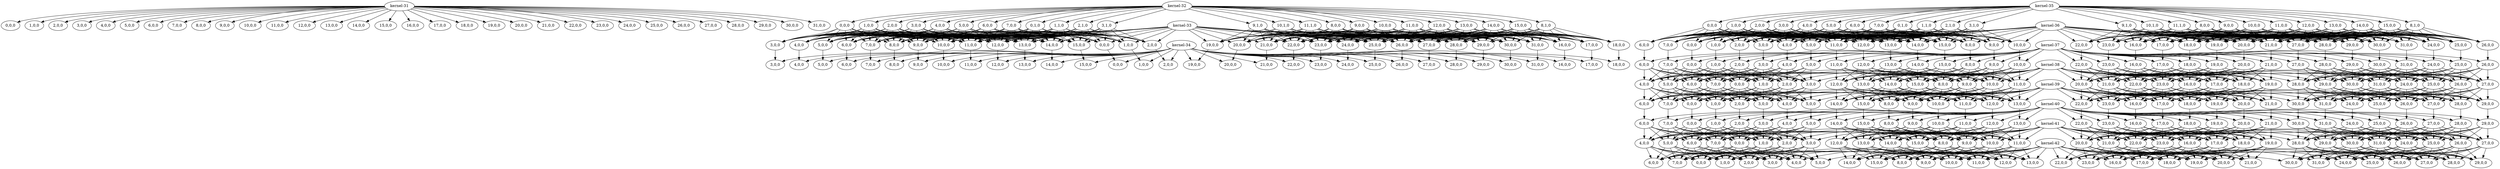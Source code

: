 // Kernel Trace Dependencies
digraph {
	"kernel-31" [label="kernel-31"]
	"kernel-31_0,0,0" [label="0,0,0"]
	"kernel-31" -> "kernel-31_0,0,0"
	"kernel-31_1,0,0" [label="1,0,0"]
	"kernel-31" -> "kernel-31_1,0,0"
	"kernel-31_2,0,0" [label="2,0,0"]
	"kernel-31" -> "kernel-31_2,0,0"
	"kernel-31_3,0,0" [label="3,0,0"]
	"kernel-31" -> "kernel-31_3,0,0"
	"kernel-31_4,0,0" [label="4,0,0"]
	"kernel-31" -> "kernel-31_4,0,0"
	"kernel-31_5,0,0" [label="5,0,0"]
	"kernel-31" -> "kernel-31_5,0,0"
	"kernel-31_6,0,0" [label="6,0,0"]
	"kernel-31" -> "kernel-31_6,0,0"
	"kernel-31_7,0,0" [label="7,0,0"]
	"kernel-31" -> "kernel-31_7,0,0"
	"kernel-31_8,0,0" [label="8,0,0"]
	"kernel-31" -> "kernel-31_8,0,0"
	"kernel-31_9,0,0" [label="9,0,0"]
	"kernel-31" -> "kernel-31_9,0,0"
	"kernel-31_10,0,0" [label="10,0,0"]
	"kernel-31" -> "kernel-31_10,0,0"
	"kernel-31_11,0,0" [label="11,0,0"]
	"kernel-31" -> "kernel-31_11,0,0"
	"kernel-31_12,0,0" [label="12,0,0"]
	"kernel-31" -> "kernel-31_12,0,0"
	"kernel-31_13,0,0" [label="13,0,0"]
	"kernel-31" -> "kernel-31_13,0,0"
	"kernel-31_14,0,0" [label="14,0,0"]
	"kernel-31" -> "kernel-31_14,0,0"
	"kernel-31_15,0,0" [label="15,0,0"]
	"kernel-31" -> "kernel-31_15,0,0"
	"kernel-31_16,0,0" [label="16,0,0"]
	"kernel-31" -> "kernel-31_16,0,0"
	"kernel-31_17,0,0" [label="17,0,0"]
	"kernel-31" -> "kernel-31_17,0,0"
	"kernel-31_18,0,0" [label="18,0,0"]
	"kernel-31" -> "kernel-31_18,0,0"
	"kernel-31_19,0,0" [label="19,0,0"]
	"kernel-31" -> "kernel-31_19,0,0"
	"kernel-31_20,0,0" [label="20,0,0"]
	"kernel-31" -> "kernel-31_20,0,0"
	"kernel-31_21,0,0" [label="21,0,0"]
	"kernel-31" -> "kernel-31_21,0,0"
	"kernel-31_22,0,0" [label="22,0,0"]
	"kernel-31" -> "kernel-31_22,0,0"
	"kernel-31_23,0,0" [label="23,0,0"]
	"kernel-31" -> "kernel-31_23,0,0"
	"kernel-31_24,0,0" [label="24,0,0"]
	"kernel-31" -> "kernel-31_24,0,0"
	"kernel-31_25,0,0" [label="25,0,0"]
	"kernel-31" -> "kernel-31_25,0,0"
	"kernel-31_26,0,0" [label="26,0,0"]
	"kernel-31" -> "kernel-31_26,0,0"
	"kernel-31_27,0,0" [label="27,0,0"]
	"kernel-31" -> "kernel-31_27,0,0"
	"kernel-31_28,0,0" [label="28,0,0"]
	"kernel-31" -> "kernel-31_28,0,0"
	"kernel-31_29,0,0" [label="29,0,0"]
	"kernel-31" -> "kernel-31_29,0,0"
	"kernel-31_30,0,0" [label="30,0,0"]
	"kernel-31" -> "kernel-31_30,0,0"
	"kernel-31_31,0,0" [label="31,0,0"]
	"kernel-31" -> "kernel-31_31,0,0"
	"kernel-32" [label="kernel-32"]
	"kernel-32_0,0,0" [label="0,0,0"]
	"kernel-32" -> "kernel-32_0,0,0"
	"kernel-32_1,0,0" [label="1,0,0"]
	"kernel-32" -> "kernel-32_1,0,0"
	"kernel-32_2,0,0" [label="2,0,0"]
	"kernel-32" -> "kernel-32_2,0,0"
	"kernel-32_3,0,0" [label="3,0,0"]
	"kernel-32" -> "kernel-32_3,0,0"
	"kernel-32_4,0,0" [label="4,0,0"]
	"kernel-32" -> "kernel-32_4,0,0"
	"kernel-32_5,0,0" [label="5,0,0"]
	"kernel-32" -> "kernel-32_5,0,0"
	"kernel-32_6,0,0" [label="6,0,0"]
	"kernel-32" -> "kernel-32_6,0,0"
	"kernel-32_7,0,0" [label="7,0,0"]
	"kernel-32" -> "kernel-32_7,0,0"
	"kernel-32_8,0,0" [label="8,0,0"]
	"kernel-32" -> "kernel-32_8,0,0"
	"kernel-32_9,0,0" [label="9,0,0"]
	"kernel-32" -> "kernel-32_9,0,0"
	"kernel-32_10,0,0" [label="10,0,0"]
	"kernel-32" -> "kernel-32_10,0,0"
	"kernel-32_11,0,0" [label="11,0,0"]
	"kernel-32" -> "kernel-32_11,0,0"
	"kernel-32_12,0,0" [label="12,0,0"]
	"kernel-32" -> "kernel-32_12,0,0"
	"kernel-32_13,0,0" [label="13,0,0"]
	"kernel-32" -> "kernel-32_13,0,0"
	"kernel-32_14,0,0" [label="14,0,0"]
	"kernel-32" -> "kernel-32_14,0,0"
	"kernel-32_15,0,0" [label="15,0,0"]
	"kernel-32" -> "kernel-32_15,0,0"
	"kernel-32_0,1,0" [label="0,1,0"]
	"kernel-32" -> "kernel-32_0,1,0"
	"kernel-32_1,1,0" [label="1,1,0"]
	"kernel-32" -> "kernel-32_1,1,0"
	"kernel-32_2,1,0" [label="2,1,0"]
	"kernel-32" -> "kernel-32_2,1,0"
	"kernel-32_3,1,0" [label="3,1,0"]
	"kernel-32" -> "kernel-32_3,1,0"
	"kernel-32_8,1,0" [label="8,1,0"]
	"kernel-32" -> "kernel-32_8,1,0"
	"kernel-32_9,1,0" [label="9,1,0"]
	"kernel-32" -> "kernel-32_9,1,0"
	"kernel-32_10,1,0" [label="10,1,0"]
	"kernel-32" -> "kernel-32_10,1,0"
	"kernel-32_11,1,0" [label="11,1,0"]
	"kernel-32" -> "kernel-32_11,1,0"
	"kernel-33" [label="kernel-33"]
	"kernel-33_0,0,0" [label="0,0,0"]
	"kernel-33" -> "kernel-33_0,0,0"
	"kernel-33_1,0,0" [label="1,0,0"]
	"kernel-33" -> "kernel-33_1,0,0"
	"kernel-33_2,0,0" [label="2,0,0"]
	"kernel-33" -> "kernel-33_2,0,0"
	"kernel-33_3,0,0" [label="3,0,0"]
	"kernel-33" -> "kernel-33_3,0,0"
	"kernel-33_4,0,0" [label="4,0,0"]
	"kernel-33" -> "kernel-33_4,0,0"
	"kernel-33_5,0,0" [label="5,0,0"]
	"kernel-33" -> "kernel-33_5,0,0"
	"kernel-33_6,0,0" [label="6,0,0"]
	"kernel-33" -> "kernel-33_6,0,0"
	"kernel-33_7,0,0" [label="7,0,0"]
	"kernel-33" -> "kernel-33_7,0,0"
	"kernel-33_8,0,0" [label="8,0,0"]
	"kernel-33" -> "kernel-33_8,0,0"
	"kernel-33_9,0,0" [label="9,0,0"]
	"kernel-33" -> "kernel-33_9,0,0"
	"kernel-33_10,0,0" [label="10,0,0"]
	"kernel-33" -> "kernel-33_10,0,0"
	"kernel-33_11,0,0" [label="11,0,0"]
	"kernel-33" -> "kernel-33_11,0,0"
	"kernel-33_12,0,0" [label="12,0,0"]
	"kernel-33" -> "kernel-33_12,0,0"
	"kernel-33_13,0,0" [label="13,0,0"]
	"kernel-33" -> "kernel-33_13,0,0"
	"kernel-33_14,0,0" [label="14,0,0"]
	"kernel-33" -> "kernel-33_14,0,0"
	"kernel-33_15,0,0" [label="15,0,0"]
	"kernel-33" -> "kernel-33_15,0,0"
	"kernel-33_16,0,0" [label="16,0,0"]
	"kernel-33" -> "kernel-33_16,0,0"
	"kernel-33_17,0,0" [label="17,0,0"]
	"kernel-33" -> "kernel-33_17,0,0"
	"kernel-33_18,0,0" [label="18,0,0"]
	"kernel-33" -> "kernel-33_18,0,0"
	"kernel-33_19,0,0" [label="19,0,0"]
	"kernel-33" -> "kernel-33_19,0,0"
	"kernel-33_20,0,0" [label="20,0,0"]
	"kernel-33" -> "kernel-33_20,0,0"
	"kernel-33_21,0,0" [label="21,0,0"]
	"kernel-33" -> "kernel-33_21,0,0"
	"kernel-33_22,0,0" [label="22,0,0"]
	"kernel-33" -> "kernel-33_22,0,0"
	"kernel-33_23,0,0" [label="23,0,0"]
	"kernel-33" -> "kernel-33_23,0,0"
	"kernel-33_24,0,0" [label="24,0,0"]
	"kernel-33" -> "kernel-33_24,0,0"
	"kernel-33_25,0,0" [label="25,0,0"]
	"kernel-33" -> "kernel-33_25,0,0"
	"kernel-33_26,0,0" [label="26,0,0"]
	"kernel-33" -> "kernel-33_26,0,0"
	"kernel-33_27,0,0" [label="27,0,0"]
	"kernel-33" -> "kernel-33_27,0,0"
	"kernel-33_28,0,0" [label="28,0,0"]
	"kernel-33" -> "kernel-33_28,0,0"
	"kernel-33_29,0,0" [label="29,0,0"]
	"kernel-33" -> "kernel-33_29,0,0"
	"kernel-33_30,0,0" [label="30,0,0"]
	"kernel-33" -> "kernel-33_30,0,0"
	"kernel-33_31,0,0" [label="31,0,0"]
	"kernel-33" -> "kernel-33_31,0,0"
	"kernel-34" [label="kernel-34"]
	"kernel-34_0,0,0" [label="0,0,0"]
	"kernel-34" -> "kernel-34_0,0,0"
	"kernel-34_1,0,0" [label="1,0,0"]
	"kernel-34" -> "kernel-34_1,0,0"
	"kernel-34_2,0,0" [label="2,0,0"]
	"kernel-34" -> "kernel-34_2,0,0"
	"kernel-34_3,0,0" [label="3,0,0"]
	"kernel-34" -> "kernel-34_3,0,0"
	"kernel-34_4,0,0" [label="4,0,0"]
	"kernel-34" -> "kernel-34_4,0,0"
	"kernel-34_5,0,0" [label="5,0,0"]
	"kernel-34" -> "kernel-34_5,0,0"
	"kernel-34_6,0,0" [label="6,0,0"]
	"kernel-34" -> "kernel-34_6,0,0"
	"kernel-34_7,0,0" [label="7,0,0"]
	"kernel-34" -> "kernel-34_7,0,0"
	"kernel-34_8,0,0" [label="8,0,0"]
	"kernel-34" -> "kernel-34_8,0,0"
	"kernel-34_9,0,0" [label="9,0,0"]
	"kernel-34" -> "kernel-34_9,0,0"
	"kernel-34_10,0,0" [label="10,0,0"]
	"kernel-34" -> "kernel-34_10,0,0"
	"kernel-34_11,0,0" [label="11,0,0"]
	"kernel-34" -> "kernel-34_11,0,0"
	"kernel-34_12,0,0" [label="12,0,0"]
	"kernel-34" -> "kernel-34_12,0,0"
	"kernel-34_13,0,0" [label="13,0,0"]
	"kernel-34" -> "kernel-34_13,0,0"
	"kernel-34_14,0,0" [label="14,0,0"]
	"kernel-34" -> "kernel-34_14,0,0"
	"kernel-34_15,0,0" [label="15,0,0"]
	"kernel-34" -> "kernel-34_15,0,0"
	"kernel-34_16,0,0" [label="16,0,0"]
	"kernel-34" -> "kernel-34_16,0,0"
	"kernel-34_17,0,0" [label="17,0,0"]
	"kernel-34" -> "kernel-34_17,0,0"
	"kernel-34_18,0,0" [label="18,0,0"]
	"kernel-34" -> "kernel-34_18,0,0"
	"kernel-34_19,0,0" [label="19,0,0"]
	"kernel-34" -> "kernel-34_19,0,0"
	"kernel-34_20,0,0" [label="20,0,0"]
	"kernel-34" -> "kernel-34_20,0,0"
	"kernel-34_21,0,0" [label="21,0,0"]
	"kernel-34" -> "kernel-34_21,0,0"
	"kernel-34_22,0,0" [label="22,0,0"]
	"kernel-34" -> "kernel-34_22,0,0"
	"kernel-34_23,0,0" [label="23,0,0"]
	"kernel-34" -> "kernel-34_23,0,0"
	"kernel-34_24,0,0" [label="24,0,0"]
	"kernel-34" -> "kernel-34_24,0,0"
	"kernel-34_25,0,0" [label="25,0,0"]
	"kernel-34" -> "kernel-34_25,0,0"
	"kernel-34_26,0,0" [label="26,0,0"]
	"kernel-34" -> "kernel-34_26,0,0"
	"kernel-34_27,0,0" [label="27,0,0"]
	"kernel-34" -> "kernel-34_27,0,0"
	"kernel-34_28,0,0" [label="28,0,0"]
	"kernel-34" -> "kernel-34_28,0,0"
	"kernel-34_29,0,0" [label="29,0,0"]
	"kernel-34" -> "kernel-34_29,0,0"
	"kernel-34_30,0,0" [label="30,0,0"]
	"kernel-34" -> "kernel-34_30,0,0"
	"kernel-34_31,0,0" [label="31,0,0"]
	"kernel-34" -> "kernel-34_31,0,0"
	"kernel-35" [label="kernel-35"]
	"kernel-35_0,0,0" [label="0,0,0"]
	"kernel-35" -> "kernel-35_0,0,0"
	"kernel-35_1,0,0" [label="1,0,0"]
	"kernel-35" -> "kernel-35_1,0,0"
	"kernel-35_2,0,0" [label="2,0,0"]
	"kernel-35" -> "kernel-35_2,0,0"
	"kernel-35_3,0,0" [label="3,0,0"]
	"kernel-35" -> "kernel-35_3,0,0"
	"kernel-35_4,0,0" [label="4,0,0"]
	"kernel-35" -> "kernel-35_4,0,0"
	"kernel-35_5,0,0" [label="5,0,0"]
	"kernel-35" -> "kernel-35_5,0,0"
	"kernel-35_6,0,0" [label="6,0,0"]
	"kernel-35" -> "kernel-35_6,0,0"
	"kernel-35_7,0,0" [label="7,0,0"]
	"kernel-35" -> "kernel-35_7,0,0"
	"kernel-35_8,0,0" [label="8,0,0"]
	"kernel-35" -> "kernel-35_8,0,0"
	"kernel-35_9,0,0" [label="9,0,0"]
	"kernel-35" -> "kernel-35_9,0,0"
	"kernel-35_10,0,0" [label="10,0,0"]
	"kernel-35" -> "kernel-35_10,0,0"
	"kernel-35_11,0,0" [label="11,0,0"]
	"kernel-35" -> "kernel-35_11,0,0"
	"kernel-35_12,0,0" [label="12,0,0"]
	"kernel-35" -> "kernel-35_12,0,0"
	"kernel-35_13,0,0" [label="13,0,0"]
	"kernel-35" -> "kernel-35_13,0,0"
	"kernel-35_14,0,0" [label="14,0,0"]
	"kernel-35" -> "kernel-35_14,0,0"
	"kernel-35_15,0,0" [label="15,0,0"]
	"kernel-35" -> "kernel-35_15,0,0"
	"kernel-35_0,1,0" [label="0,1,0"]
	"kernel-35" -> "kernel-35_0,1,0"
	"kernel-35_1,1,0" [label="1,1,0"]
	"kernel-35" -> "kernel-35_1,1,0"
	"kernel-35_2,1,0" [label="2,1,0"]
	"kernel-35" -> "kernel-35_2,1,0"
	"kernel-35_3,1,0" [label="3,1,0"]
	"kernel-35" -> "kernel-35_3,1,0"
	"kernel-35_8,1,0" [label="8,1,0"]
	"kernel-35" -> "kernel-35_8,1,0"
	"kernel-35_9,1,0" [label="9,1,0"]
	"kernel-35" -> "kernel-35_9,1,0"
	"kernel-35_10,1,0" [label="10,1,0"]
	"kernel-35" -> "kernel-35_10,1,0"
	"kernel-35_11,1,0" [label="11,1,0"]
	"kernel-35" -> "kernel-35_11,1,0"
	"kernel-36" [label="kernel-36"]
	"kernel-36_0,0,0" [label="0,0,0"]
	"kernel-36" -> "kernel-36_0,0,0"
	"kernel-36_1,0,0" [label="1,0,0"]
	"kernel-36" -> "kernel-36_1,0,0"
	"kernel-36_2,0,0" [label="2,0,0"]
	"kernel-36" -> "kernel-36_2,0,0"
	"kernel-36_3,0,0" [label="3,0,0"]
	"kernel-36" -> "kernel-36_3,0,0"
	"kernel-36_4,0,0" [label="4,0,0"]
	"kernel-36" -> "kernel-36_4,0,0"
	"kernel-36_5,0,0" [label="5,0,0"]
	"kernel-36" -> "kernel-36_5,0,0"
	"kernel-36_6,0,0" [label="6,0,0"]
	"kernel-36" -> "kernel-36_6,0,0"
	"kernel-36_7,0,0" [label="7,0,0"]
	"kernel-36" -> "kernel-36_7,0,0"
	"kernel-36_8,0,0" [label="8,0,0"]
	"kernel-36" -> "kernel-36_8,0,0"
	"kernel-36_9,0,0" [label="9,0,0"]
	"kernel-36" -> "kernel-36_9,0,0"
	"kernel-36_10,0,0" [label="10,0,0"]
	"kernel-36" -> "kernel-36_10,0,0"
	"kernel-36_11,0,0" [label="11,0,0"]
	"kernel-36" -> "kernel-36_11,0,0"
	"kernel-36_12,0,0" [label="12,0,0"]
	"kernel-36" -> "kernel-36_12,0,0"
	"kernel-36_13,0,0" [label="13,0,0"]
	"kernel-36" -> "kernel-36_13,0,0"
	"kernel-36_14,0,0" [label="14,0,0"]
	"kernel-36" -> "kernel-36_14,0,0"
	"kernel-36_15,0,0" [label="15,0,0"]
	"kernel-36" -> "kernel-36_15,0,0"
	"kernel-36_16,0,0" [label="16,0,0"]
	"kernel-36" -> "kernel-36_16,0,0"
	"kernel-36_17,0,0" [label="17,0,0"]
	"kernel-36" -> "kernel-36_17,0,0"
	"kernel-36_18,0,0" [label="18,0,0"]
	"kernel-36" -> "kernel-36_18,0,0"
	"kernel-36_19,0,0" [label="19,0,0"]
	"kernel-36" -> "kernel-36_19,0,0"
	"kernel-36_20,0,0" [label="20,0,0"]
	"kernel-36" -> "kernel-36_20,0,0"
	"kernel-36_21,0,0" [label="21,0,0"]
	"kernel-36" -> "kernel-36_21,0,0"
	"kernel-36_22,0,0" [label="22,0,0"]
	"kernel-36" -> "kernel-36_22,0,0"
	"kernel-36_23,0,0" [label="23,0,0"]
	"kernel-36" -> "kernel-36_23,0,0"
	"kernel-36_24,0,0" [label="24,0,0"]
	"kernel-36" -> "kernel-36_24,0,0"
	"kernel-36_25,0,0" [label="25,0,0"]
	"kernel-36" -> "kernel-36_25,0,0"
	"kernel-36_26,0,0" [label="26,0,0"]
	"kernel-36" -> "kernel-36_26,0,0"
	"kernel-36_27,0,0" [label="27,0,0"]
	"kernel-36" -> "kernel-36_27,0,0"
	"kernel-36_28,0,0" [label="28,0,0"]
	"kernel-36" -> "kernel-36_28,0,0"
	"kernel-36_29,0,0" [label="29,0,0"]
	"kernel-36" -> "kernel-36_29,0,0"
	"kernel-36_30,0,0" [label="30,0,0"]
	"kernel-36" -> "kernel-36_30,0,0"
	"kernel-36_31,0,0" [label="31,0,0"]
	"kernel-36" -> "kernel-36_31,0,0"
	"kernel-37" [label="kernel-37"]
	"kernel-37_0,0,0" [label="0,0,0"]
	"kernel-37" -> "kernel-37_0,0,0"
	"kernel-37_1,0,0" [label="1,0,0"]
	"kernel-37" -> "kernel-37_1,0,0"
	"kernel-37_2,0,0" [label="2,0,0"]
	"kernel-37" -> "kernel-37_2,0,0"
	"kernel-37_3,0,0" [label="3,0,0"]
	"kernel-37" -> "kernel-37_3,0,0"
	"kernel-37_4,0,0" [label="4,0,0"]
	"kernel-37" -> "kernel-37_4,0,0"
	"kernel-37_5,0,0" [label="5,0,0"]
	"kernel-37" -> "kernel-37_5,0,0"
	"kernel-37_6,0,0" [label="6,0,0"]
	"kernel-37" -> "kernel-37_6,0,0"
	"kernel-37_7,0,0" [label="7,0,0"]
	"kernel-37" -> "kernel-37_7,0,0"
	"kernel-37_8,0,0" [label="8,0,0"]
	"kernel-37" -> "kernel-37_8,0,0"
	"kernel-37_9,0,0" [label="9,0,0"]
	"kernel-37" -> "kernel-37_9,0,0"
	"kernel-37_10,0,0" [label="10,0,0"]
	"kernel-37" -> "kernel-37_10,0,0"
	"kernel-37_11,0,0" [label="11,0,0"]
	"kernel-37" -> "kernel-37_11,0,0"
	"kernel-37_12,0,0" [label="12,0,0"]
	"kernel-37" -> "kernel-37_12,0,0"
	"kernel-37_13,0,0" [label="13,0,0"]
	"kernel-37" -> "kernel-37_13,0,0"
	"kernel-37_14,0,0" [label="14,0,0"]
	"kernel-37" -> "kernel-37_14,0,0"
	"kernel-37_15,0,0" [label="15,0,0"]
	"kernel-37" -> "kernel-37_15,0,0"
	"kernel-37_16,0,0" [label="16,0,0"]
	"kernel-37" -> "kernel-37_16,0,0"
	"kernel-37_17,0,0" [label="17,0,0"]
	"kernel-37" -> "kernel-37_17,0,0"
	"kernel-37_18,0,0" [label="18,0,0"]
	"kernel-37" -> "kernel-37_18,0,0"
	"kernel-37_19,0,0" [label="19,0,0"]
	"kernel-37" -> "kernel-37_19,0,0"
	"kernel-37_20,0,0" [label="20,0,0"]
	"kernel-37" -> "kernel-37_20,0,0"
	"kernel-37_21,0,0" [label="21,0,0"]
	"kernel-37" -> "kernel-37_21,0,0"
	"kernel-37_22,0,0" [label="22,0,0"]
	"kernel-37" -> "kernel-37_22,0,0"
	"kernel-37_23,0,0" [label="23,0,0"]
	"kernel-37" -> "kernel-37_23,0,0"
	"kernel-37_24,0,0" [label="24,0,0"]
	"kernel-37" -> "kernel-37_24,0,0"
	"kernel-37_25,0,0" [label="25,0,0"]
	"kernel-37" -> "kernel-37_25,0,0"
	"kernel-37_26,0,0" [label="26,0,0"]
	"kernel-37" -> "kernel-37_26,0,0"
	"kernel-37_27,0,0" [label="27,0,0"]
	"kernel-37" -> "kernel-37_27,0,0"
	"kernel-37_28,0,0" [label="28,0,0"]
	"kernel-37" -> "kernel-37_28,0,0"
	"kernel-37_29,0,0" [label="29,0,0"]
	"kernel-37" -> "kernel-37_29,0,0"
	"kernel-37_30,0,0" [label="30,0,0"]
	"kernel-37" -> "kernel-37_30,0,0"
	"kernel-37_31,0,0" [label="31,0,0"]
	"kernel-37" -> "kernel-37_31,0,0"
	"kernel-38" [label="kernel-38"]
	"kernel-38_0,0,0" [label="0,0,0"]
	"kernel-38" -> "kernel-38_0,0,0"
	"kernel-38_1,0,0" [label="1,0,0"]
	"kernel-38" -> "kernel-38_1,0,0"
	"kernel-38_2,0,0" [label="2,0,0"]
	"kernel-38" -> "kernel-38_2,0,0"
	"kernel-38_3,0,0" [label="3,0,0"]
	"kernel-38" -> "kernel-38_3,0,0"
	"kernel-38_4,0,0" [label="4,0,0"]
	"kernel-38" -> "kernel-38_4,0,0"
	"kernel-38_5,0,0" [label="5,0,0"]
	"kernel-38" -> "kernel-38_5,0,0"
	"kernel-38_6,0,0" [label="6,0,0"]
	"kernel-38" -> "kernel-38_6,0,0"
	"kernel-38_7,0,0" [label="7,0,0"]
	"kernel-38" -> "kernel-38_7,0,0"
	"kernel-38_8,0,0" [label="8,0,0"]
	"kernel-38" -> "kernel-38_8,0,0"
	"kernel-38_9,0,0" [label="9,0,0"]
	"kernel-38" -> "kernel-38_9,0,0"
	"kernel-38_10,0,0" [label="10,0,0"]
	"kernel-38" -> "kernel-38_10,0,0"
	"kernel-38_11,0,0" [label="11,0,0"]
	"kernel-38" -> "kernel-38_11,0,0"
	"kernel-38_12,0,0" [label="12,0,0"]
	"kernel-38" -> "kernel-38_12,0,0"
	"kernel-38_13,0,0" [label="13,0,0"]
	"kernel-38" -> "kernel-38_13,0,0"
	"kernel-38_14,0,0" [label="14,0,0"]
	"kernel-38" -> "kernel-38_14,0,0"
	"kernel-38_15,0,0" [label="15,0,0"]
	"kernel-38" -> "kernel-38_15,0,0"
	"kernel-38_16,0,0" [label="16,0,0"]
	"kernel-38" -> "kernel-38_16,0,0"
	"kernel-38_17,0,0" [label="17,0,0"]
	"kernel-38" -> "kernel-38_17,0,0"
	"kernel-38_18,0,0" [label="18,0,0"]
	"kernel-38" -> "kernel-38_18,0,0"
	"kernel-38_19,0,0" [label="19,0,0"]
	"kernel-38" -> "kernel-38_19,0,0"
	"kernel-38_20,0,0" [label="20,0,0"]
	"kernel-38" -> "kernel-38_20,0,0"
	"kernel-38_21,0,0" [label="21,0,0"]
	"kernel-38" -> "kernel-38_21,0,0"
	"kernel-38_22,0,0" [label="22,0,0"]
	"kernel-38" -> "kernel-38_22,0,0"
	"kernel-38_23,0,0" [label="23,0,0"]
	"kernel-38" -> "kernel-38_23,0,0"
	"kernel-38_24,0,0" [label="24,0,0"]
	"kernel-38" -> "kernel-38_24,0,0"
	"kernel-38_25,0,0" [label="25,0,0"]
	"kernel-38" -> "kernel-38_25,0,0"
	"kernel-38_26,0,0" [label="26,0,0"]
	"kernel-38" -> "kernel-38_26,0,0"
	"kernel-38_27,0,0" [label="27,0,0"]
	"kernel-38" -> "kernel-38_27,0,0"
	"kernel-38_28,0,0" [label="28,0,0"]
	"kernel-38" -> "kernel-38_28,0,0"
	"kernel-38_29,0,0" [label="29,0,0"]
	"kernel-38" -> "kernel-38_29,0,0"
	"kernel-38_30,0,0" [label="30,0,0"]
	"kernel-38" -> "kernel-38_30,0,0"
	"kernel-38_31,0,0" [label="31,0,0"]
	"kernel-38" -> "kernel-38_31,0,0"
	"kernel-39" [label="kernel-39"]
	"kernel-39_0,0,0" [label="0,0,0"]
	"kernel-39" -> "kernel-39_0,0,0"
	"kernel-39_1,0,0" [label="1,0,0"]
	"kernel-39" -> "kernel-39_1,0,0"
	"kernel-39_2,0,0" [label="2,0,0"]
	"kernel-39" -> "kernel-39_2,0,0"
	"kernel-39_3,0,0" [label="3,0,0"]
	"kernel-39" -> "kernel-39_3,0,0"
	"kernel-39_4,0,0" [label="4,0,0"]
	"kernel-39" -> "kernel-39_4,0,0"
	"kernel-39_5,0,0" [label="5,0,0"]
	"kernel-39" -> "kernel-39_5,0,0"
	"kernel-39_6,0,0" [label="6,0,0"]
	"kernel-39" -> "kernel-39_6,0,0"
	"kernel-39_7,0,0" [label="7,0,0"]
	"kernel-39" -> "kernel-39_7,0,0"
	"kernel-39_8,0,0" [label="8,0,0"]
	"kernel-39" -> "kernel-39_8,0,0"
	"kernel-39_9,0,0" [label="9,0,0"]
	"kernel-39" -> "kernel-39_9,0,0"
	"kernel-39_10,0,0" [label="10,0,0"]
	"kernel-39" -> "kernel-39_10,0,0"
	"kernel-39_11,0,0" [label="11,0,0"]
	"kernel-39" -> "kernel-39_11,0,0"
	"kernel-39_12,0,0" [label="12,0,0"]
	"kernel-39" -> "kernel-39_12,0,0"
	"kernel-39_13,0,0" [label="13,0,0"]
	"kernel-39" -> "kernel-39_13,0,0"
	"kernel-39_14,0,0" [label="14,0,0"]
	"kernel-39" -> "kernel-39_14,0,0"
	"kernel-39_15,0,0" [label="15,0,0"]
	"kernel-39" -> "kernel-39_15,0,0"
	"kernel-39_16,0,0" [label="16,0,0"]
	"kernel-39" -> "kernel-39_16,0,0"
	"kernel-39_17,0,0" [label="17,0,0"]
	"kernel-39" -> "kernel-39_17,0,0"
	"kernel-39_18,0,0" [label="18,0,0"]
	"kernel-39" -> "kernel-39_18,0,0"
	"kernel-39_19,0,0" [label="19,0,0"]
	"kernel-39" -> "kernel-39_19,0,0"
	"kernel-39_20,0,0" [label="20,0,0"]
	"kernel-39" -> "kernel-39_20,0,0"
	"kernel-39_21,0,0" [label="21,0,0"]
	"kernel-39" -> "kernel-39_21,0,0"
	"kernel-39_22,0,0" [label="22,0,0"]
	"kernel-39" -> "kernel-39_22,0,0"
	"kernel-39_23,0,0" [label="23,0,0"]
	"kernel-39" -> "kernel-39_23,0,0"
	"kernel-39_24,0,0" [label="24,0,0"]
	"kernel-39" -> "kernel-39_24,0,0"
	"kernel-39_25,0,0" [label="25,0,0"]
	"kernel-39" -> "kernel-39_25,0,0"
	"kernel-39_26,0,0" [label="26,0,0"]
	"kernel-39" -> "kernel-39_26,0,0"
	"kernel-39_27,0,0" [label="27,0,0"]
	"kernel-39" -> "kernel-39_27,0,0"
	"kernel-39_28,0,0" [label="28,0,0"]
	"kernel-39" -> "kernel-39_28,0,0"
	"kernel-39_29,0,0" [label="29,0,0"]
	"kernel-39" -> "kernel-39_29,0,0"
	"kernel-39_30,0,0" [label="30,0,0"]
	"kernel-39" -> "kernel-39_30,0,0"
	"kernel-39_31,0,0" [label="31,0,0"]
	"kernel-39" -> "kernel-39_31,0,0"
	"kernel-40" [label="kernel-40"]
	"kernel-40_0,0,0" [label="0,0,0"]
	"kernel-40" -> "kernel-40_0,0,0"
	"kernel-40_1,0,0" [label="1,0,0"]
	"kernel-40" -> "kernel-40_1,0,0"
	"kernel-40_2,0,0" [label="2,0,0"]
	"kernel-40" -> "kernel-40_2,0,0"
	"kernel-40_3,0,0" [label="3,0,0"]
	"kernel-40" -> "kernel-40_3,0,0"
	"kernel-40_4,0,0" [label="4,0,0"]
	"kernel-40" -> "kernel-40_4,0,0"
	"kernel-40_5,0,0" [label="5,0,0"]
	"kernel-40" -> "kernel-40_5,0,0"
	"kernel-40_6,0,0" [label="6,0,0"]
	"kernel-40" -> "kernel-40_6,0,0"
	"kernel-40_7,0,0" [label="7,0,0"]
	"kernel-40" -> "kernel-40_7,0,0"
	"kernel-40_8,0,0" [label="8,0,0"]
	"kernel-40" -> "kernel-40_8,0,0"
	"kernel-40_9,0,0" [label="9,0,0"]
	"kernel-40" -> "kernel-40_9,0,0"
	"kernel-40_10,0,0" [label="10,0,0"]
	"kernel-40" -> "kernel-40_10,0,0"
	"kernel-40_11,0,0" [label="11,0,0"]
	"kernel-40" -> "kernel-40_11,0,0"
	"kernel-40_12,0,0" [label="12,0,0"]
	"kernel-40" -> "kernel-40_12,0,0"
	"kernel-40_13,0,0" [label="13,0,0"]
	"kernel-40" -> "kernel-40_13,0,0"
	"kernel-40_14,0,0" [label="14,0,0"]
	"kernel-40" -> "kernel-40_14,0,0"
	"kernel-40_15,0,0" [label="15,0,0"]
	"kernel-40" -> "kernel-40_15,0,0"
	"kernel-40_16,0,0" [label="16,0,0"]
	"kernel-40" -> "kernel-40_16,0,0"
	"kernel-40_17,0,0" [label="17,0,0"]
	"kernel-40" -> "kernel-40_17,0,0"
	"kernel-40_18,0,0" [label="18,0,0"]
	"kernel-40" -> "kernel-40_18,0,0"
	"kernel-40_19,0,0" [label="19,0,0"]
	"kernel-40" -> "kernel-40_19,0,0"
	"kernel-40_20,0,0" [label="20,0,0"]
	"kernel-40" -> "kernel-40_20,0,0"
	"kernel-40_21,0,0" [label="21,0,0"]
	"kernel-40" -> "kernel-40_21,0,0"
	"kernel-40_22,0,0" [label="22,0,0"]
	"kernel-40" -> "kernel-40_22,0,0"
	"kernel-40_23,0,0" [label="23,0,0"]
	"kernel-40" -> "kernel-40_23,0,0"
	"kernel-40_24,0,0" [label="24,0,0"]
	"kernel-40" -> "kernel-40_24,0,0"
	"kernel-40_25,0,0" [label="25,0,0"]
	"kernel-40" -> "kernel-40_25,0,0"
	"kernel-40_26,0,0" [label="26,0,0"]
	"kernel-40" -> "kernel-40_26,0,0"
	"kernel-40_27,0,0" [label="27,0,0"]
	"kernel-40" -> "kernel-40_27,0,0"
	"kernel-40_28,0,0" [label="28,0,0"]
	"kernel-40" -> "kernel-40_28,0,0"
	"kernel-40_29,0,0" [label="29,0,0"]
	"kernel-40" -> "kernel-40_29,0,0"
	"kernel-40_30,0,0" [label="30,0,0"]
	"kernel-40" -> "kernel-40_30,0,0"
	"kernel-40_31,0,0" [label="31,0,0"]
	"kernel-40" -> "kernel-40_31,0,0"
	"kernel-41" [label="kernel-41"]
	"kernel-41_0,0,0" [label="0,0,0"]
	"kernel-41" -> "kernel-41_0,0,0"
	"kernel-41_1,0,0" [label="1,0,0"]
	"kernel-41" -> "kernel-41_1,0,0"
	"kernel-41_2,0,0" [label="2,0,0"]
	"kernel-41" -> "kernel-41_2,0,0"
	"kernel-41_3,0,0" [label="3,0,0"]
	"kernel-41" -> "kernel-41_3,0,0"
	"kernel-41_4,0,0" [label="4,0,0"]
	"kernel-41" -> "kernel-41_4,0,0"
	"kernel-41_5,0,0" [label="5,0,0"]
	"kernel-41" -> "kernel-41_5,0,0"
	"kernel-41_6,0,0" [label="6,0,0"]
	"kernel-41" -> "kernel-41_6,0,0"
	"kernel-41_7,0,0" [label="7,0,0"]
	"kernel-41" -> "kernel-41_7,0,0"
	"kernel-41_8,0,0" [label="8,0,0"]
	"kernel-41" -> "kernel-41_8,0,0"
	"kernel-41_9,0,0" [label="9,0,0"]
	"kernel-41" -> "kernel-41_9,0,0"
	"kernel-41_10,0,0" [label="10,0,0"]
	"kernel-41" -> "kernel-41_10,0,0"
	"kernel-41_11,0,0" [label="11,0,0"]
	"kernel-41" -> "kernel-41_11,0,0"
	"kernel-41_12,0,0" [label="12,0,0"]
	"kernel-41" -> "kernel-41_12,0,0"
	"kernel-41_13,0,0" [label="13,0,0"]
	"kernel-41" -> "kernel-41_13,0,0"
	"kernel-41_14,0,0" [label="14,0,0"]
	"kernel-41" -> "kernel-41_14,0,0"
	"kernel-41_15,0,0" [label="15,0,0"]
	"kernel-41" -> "kernel-41_15,0,0"
	"kernel-41_16,0,0" [label="16,0,0"]
	"kernel-41" -> "kernel-41_16,0,0"
	"kernel-41_17,0,0" [label="17,0,0"]
	"kernel-41" -> "kernel-41_17,0,0"
	"kernel-41_18,0,0" [label="18,0,0"]
	"kernel-41" -> "kernel-41_18,0,0"
	"kernel-41_19,0,0" [label="19,0,0"]
	"kernel-41" -> "kernel-41_19,0,0"
	"kernel-41_20,0,0" [label="20,0,0"]
	"kernel-41" -> "kernel-41_20,0,0"
	"kernel-41_21,0,0" [label="21,0,0"]
	"kernel-41" -> "kernel-41_21,0,0"
	"kernel-41_22,0,0" [label="22,0,0"]
	"kernel-41" -> "kernel-41_22,0,0"
	"kernel-41_23,0,0" [label="23,0,0"]
	"kernel-41" -> "kernel-41_23,0,0"
	"kernel-41_24,0,0" [label="24,0,0"]
	"kernel-41" -> "kernel-41_24,0,0"
	"kernel-41_25,0,0" [label="25,0,0"]
	"kernel-41" -> "kernel-41_25,0,0"
	"kernel-41_26,0,0" [label="26,0,0"]
	"kernel-41" -> "kernel-41_26,0,0"
	"kernel-41_27,0,0" [label="27,0,0"]
	"kernel-41" -> "kernel-41_27,0,0"
	"kernel-41_28,0,0" [label="28,0,0"]
	"kernel-41" -> "kernel-41_28,0,0"
	"kernel-41_29,0,0" [label="29,0,0"]
	"kernel-41" -> "kernel-41_29,0,0"
	"kernel-41_30,0,0" [label="30,0,0"]
	"kernel-41" -> "kernel-41_30,0,0"
	"kernel-41_31,0,0" [label="31,0,0"]
	"kernel-41" -> "kernel-41_31,0,0"
	"kernel-42" [label="kernel-42"]
	"kernel-42_0,0,0" [label="0,0,0"]
	"kernel-42" -> "kernel-42_0,0,0"
	"kernel-42_1,0,0" [label="1,0,0"]
	"kernel-42" -> "kernel-42_1,0,0"
	"kernel-42_2,0,0" [label="2,0,0"]
	"kernel-42" -> "kernel-42_2,0,0"
	"kernel-42_3,0,0" [label="3,0,0"]
	"kernel-42" -> "kernel-42_3,0,0"
	"kernel-42_4,0,0" [label="4,0,0"]
	"kernel-42" -> "kernel-42_4,0,0"
	"kernel-42_5,0,0" [label="5,0,0"]
	"kernel-42" -> "kernel-42_5,0,0"
	"kernel-42_6,0,0" [label="6,0,0"]
	"kernel-42" -> "kernel-42_6,0,0"
	"kernel-42_7,0,0" [label="7,0,0"]
	"kernel-42" -> "kernel-42_7,0,0"
	"kernel-42_8,0,0" [label="8,0,0"]
	"kernel-42" -> "kernel-42_8,0,0"
	"kernel-42_9,0,0" [label="9,0,0"]
	"kernel-42" -> "kernel-42_9,0,0"
	"kernel-42_10,0,0" [label="10,0,0"]
	"kernel-42" -> "kernel-42_10,0,0"
	"kernel-42_11,0,0" [label="11,0,0"]
	"kernel-42" -> "kernel-42_11,0,0"
	"kernel-42_12,0,0" [label="12,0,0"]
	"kernel-42" -> "kernel-42_12,0,0"
	"kernel-42_13,0,0" [label="13,0,0"]
	"kernel-42" -> "kernel-42_13,0,0"
	"kernel-42_14,0,0" [label="14,0,0"]
	"kernel-42" -> "kernel-42_14,0,0"
	"kernel-42_15,0,0" [label="15,0,0"]
	"kernel-42" -> "kernel-42_15,0,0"
	"kernel-42_16,0,0" [label="16,0,0"]
	"kernel-42" -> "kernel-42_16,0,0"
	"kernel-42_17,0,0" [label="17,0,0"]
	"kernel-42" -> "kernel-42_17,0,0"
	"kernel-42_18,0,0" [label="18,0,0"]
	"kernel-42" -> "kernel-42_18,0,0"
	"kernel-42_19,0,0" [label="19,0,0"]
	"kernel-42" -> "kernel-42_19,0,0"
	"kernel-42_20,0,0" [label="20,0,0"]
	"kernel-42" -> "kernel-42_20,0,0"
	"kernel-42_21,0,0" [label="21,0,0"]
	"kernel-42" -> "kernel-42_21,0,0"
	"kernel-42_22,0,0" [label="22,0,0"]
	"kernel-42" -> "kernel-42_22,0,0"
	"kernel-42_23,0,0" [label="23,0,0"]
	"kernel-42" -> "kernel-42_23,0,0"
	"kernel-42_24,0,0" [label="24,0,0"]
	"kernel-42" -> "kernel-42_24,0,0"
	"kernel-42_25,0,0" [label="25,0,0"]
	"kernel-42" -> "kernel-42_25,0,0"
	"kernel-42_26,0,0" [label="26,0,0"]
	"kernel-42" -> "kernel-42_26,0,0"
	"kernel-42_27,0,0" [label="27,0,0"]
	"kernel-42" -> "kernel-42_27,0,0"
	"kernel-42_28,0,0" [label="28,0,0"]
	"kernel-42" -> "kernel-42_28,0,0"
	"kernel-42_29,0,0" [label="29,0,0"]
	"kernel-42" -> "kernel-42_29,0,0"
	"kernel-42_30,0,0" [label="30,0,0"]
	"kernel-42" -> "kernel-42_30,0,0"
	"kernel-42_31,0,0" [label="31,0,0"]
	"kernel-42" -> "kernel-42_31,0,0"
	"kernel-32_0,0,0" -> "kernel-33_0,0,0"
	"kernel-32_0,0,0" -> "kernel-33_1,0,0"
	"kernel-32_0,0,0" -> "kernel-33_10,0,0"
	"kernel-32_0,0,0" -> "kernel-33_11,0,0"
	"kernel-32_0,0,0" -> "kernel-33_12,0,0"
	"kernel-32_0,0,0" -> "kernel-33_13,0,0"
	"kernel-32_0,0,0" -> "kernel-33_14,0,0"
	"kernel-32_0,0,0" -> "kernel-33_15,0,0"
	"kernel-32_0,0,0" -> "kernel-33_2,0,0"
	"kernel-32_0,0,0" -> "kernel-33_3,0,0"
	"kernel-32_0,0,0" -> "kernel-33_4,0,0"
	"kernel-32_0,0,0" -> "kernel-33_5,0,0"
	"kernel-32_0,0,0" -> "kernel-33_6,0,0"
	"kernel-32_0,0,0" -> "kernel-33_7,0,0"
	"kernel-32_0,0,0" -> "kernel-33_8,0,0"
	"kernel-32_0,0,0" -> "kernel-33_9,0,0"
	"kernel-32_1,0,0" -> "kernel-33_0,0,0"
	"kernel-32_1,0,0" -> "kernel-33_1,0,0"
	"kernel-32_1,0,0" -> "kernel-33_10,0,0"
	"kernel-32_1,0,0" -> "kernel-33_11,0,0"
	"kernel-32_1,0,0" -> "kernel-33_12,0,0"
	"kernel-32_1,0,0" -> "kernel-33_13,0,0"
	"kernel-32_1,0,0" -> "kernel-33_14,0,0"
	"kernel-32_1,0,0" -> "kernel-33_15,0,0"
	"kernel-32_1,0,0" -> "kernel-33_2,0,0"
	"kernel-32_1,0,0" -> "kernel-33_3,0,0"
	"kernel-32_1,0,0" -> "kernel-33_4,0,0"
	"kernel-32_1,0,0" -> "kernel-33_5,0,0"
	"kernel-32_1,0,0" -> "kernel-33_6,0,0"
	"kernel-32_1,0,0" -> "kernel-33_7,0,0"
	"kernel-32_1,0,0" -> "kernel-33_8,0,0"
	"kernel-32_1,0,0" -> "kernel-33_9,0,0"
	"kernel-32_2,0,0" -> "kernel-33_0,0,0"
	"kernel-32_2,0,0" -> "kernel-33_1,0,0"
	"kernel-32_2,0,0" -> "kernel-33_10,0,0"
	"kernel-32_2,0,0" -> "kernel-33_11,0,0"
	"kernel-32_2,0,0" -> "kernel-33_12,0,0"
	"kernel-32_2,0,0" -> "kernel-33_13,0,0"
	"kernel-32_2,0,0" -> "kernel-33_14,0,0"
	"kernel-32_2,0,0" -> "kernel-33_15,0,0"
	"kernel-32_2,0,0" -> "kernel-33_2,0,0"
	"kernel-32_2,0,0" -> "kernel-33_3,0,0"
	"kernel-32_2,0,0" -> "kernel-33_4,0,0"
	"kernel-32_2,0,0" -> "kernel-33_5,0,0"
	"kernel-32_2,0,0" -> "kernel-33_6,0,0"
	"kernel-32_2,0,0" -> "kernel-33_7,0,0"
	"kernel-32_2,0,0" -> "kernel-33_8,0,0"
	"kernel-32_2,0,0" -> "kernel-33_9,0,0"
	"kernel-32_3,0,0" -> "kernel-33_0,0,0"
	"kernel-32_3,0,0" -> "kernel-33_1,0,0"
	"kernel-32_3,0,0" -> "kernel-33_10,0,0"
	"kernel-32_3,0,0" -> "kernel-33_11,0,0"
	"kernel-32_3,0,0" -> "kernel-33_12,0,0"
	"kernel-32_3,0,0" -> "kernel-33_13,0,0"
	"kernel-32_3,0,0" -> "kernel-33_14,0,0"
	"kernel-32_3,0,0" -> "kernel-33_15,0,0"
	"kernel-32_3,0,0" -> "kernel-33_2,0,0"
	"kernel-32_3,0,0" -> "kernel-33_3,0,0"
	"kernel-32_3,0,0" -> "kernel-33_4,0,0"
	"kernel-32_3,0,0" -> "kernel-33_5,0,0"
	"kernel-32_3,0,0" -> "kernel-33_6,0,0"
	"kernel-32_3,0,0" -> "kernel-33_7,0,0"
	"kernel-32_3,0,0" -> "kernel-33_8,0,0"
	"kernel-32_3,0,0" -> "kernel-33_9,0,0"
	"kernel-32_4,0,0" -> "kernel-33_0,0,0"
	"kernel-32_4,0,0" -> "kernel-33_1,0,0"
	"kernel-32_4,0,0" -> "kernel-33_10,0,0"
	"kernel-32_4,0,0" -> "kernel-33_11,0,0"
	"kernel-32_4,0,0" -> "kernel-33_12,0,0"
	"kernel-32_4,0,0" -> "kernel-33_13,0,0"
	"kernel-32_4,0,0" -> "kernel-33_14,0,0"
	"kernel-32_4,0,0" -> "kernel-33_15,0,0"
	"kernel-32_4,0,0" -> "kernel-33_2,0,0"
	"kernel-32_4,0,0" -> "kernel-33_3,0,0"
	"kernel-32_4,0,0" -> "kernel-33_4,0,0"
	"kernel-32_4,0,0" -> "kernel-33_5,0,0"
	"kernel-32_4,0,0" -> "kernel-33_6,0,0"
	"kernel-32_4,0,0" -> "kernel-33_7,0,0"
	"kernel-32_4,0,0" -> "kernel-33_8,0,0"
	"kernel-32_4,0,0" -> "kernel-33_9,0,0"
	"kernel-32_5,0,0" -> "kernel-33_0,0,0"
	"kernel-32_5,0,0" -> "kernel-33_1,0,0"
	"kernel-32_5,0,0" -> "kernel-33_10,0,0"
	"kernel-32_5,0,0" -> "kernel-33_11,0,0"
	"kernel-32_5,0,0" -> "kernel-33_12,0,0"
	"kernel-32_5,0,0" -> "kernel-33_13,0,0"
	"kernel-32_5,0,0" -> "kernel-33_14,0,0"
	"kernel-32_5,0,0" -> "kernel-33_15,0,0"
	"kernel-32_5,0,0" -> "kernel-33_2,0,0"
	"kernel-32_5,0,0" -> "kernel-33_3,0,0"
	"kernel-32_5,0,0" -> "kernel-33_4,0,0"
	"kernel-32_5,0,0" -> "kernel-33_5,0,0"
	"kernel-32_5,0,0" -> "kernel-33_6,0,0"
	"kernel-32_5,0,0" -> "kernel-33_7,0,0"
	"kernel-32_5,0,0" -> "kernel-33_8,0,0"
	"kernel-32_5,0,0" -> "kernel-33_9,0,0"
	"kernel-32_6,0,0" -> "kernel-33_0,0,0"
	"kernel-32_6,0,0" -> "kernel-33_1,0,0"
	"kernel-32_6,0,0" -> "kernel-33_10,0,0"
	"kernel-32_6,0,0" -> "kernel-33_11,0,0"
	"kernel-32_6,0,0" -> "kernel-33_12,0,0"
	"kernel-32_6,0,0" -> "kernel-33_13,0,0"
	"kernel-32_6,0,0" -> "kernel-33_14,0,0"
	"kernel-32_6,0,0" -> "kernel-33_15,0,0"
	"kernel-32_6,0,0" -> "kernel-33_2,0,0"
	"kernel-32_6,0,0" -> "kernel-33_3,0,0"
	"kernel-32_6,0,0" -> "kernel-33_4,0,0"
	"kernel-32_6,0,0" -> "kernel-33_5,0,0"
	"kernel-32_6,0,0" -> "kernel-33_6,0,0"
	"kernel-32_6,0,0" -> "kernel-33_7,0,0"
	"kernel-32_6,0,0" -> "kernel-33_8,0,0"
	"kernel-32_6,0,0" -> "kernel-33_9,0,0"
	"kernel-32_7,0,0" -> "kernel-33_0,0,0"
	"kernel-32_7,0,0" -> "kernel-33_1,0,0"
	"kernel-32_7,0,0" -> "kernel-33_10,0,0"
	"kernel-32_7,0,0" -> "kernel-33_11,0,0"
	"kernel-32_7,0,0" -> "kernel-33_12,0,0"
	"kernel-32_7,0,0" -> "kernel-33_13,0,0"
	"kernel-32_7,0,0" -> "kernel-33_14,0,0"
	"kernel-32_7,0,0" -> "kernel-33_15,0,0"
	"kernel-32_7,0,0" -> "kernel-33_2,0,0"
	"kernel-32_7,0,0" -> "kernel-33_3,0,0"
	"kernel-32_7,0,0" -> "kernel-33_4,0,0"
	"kernel-32_7,0,0" -> "kernel-33_5,0,0"
	"kernel-32_7,0,0" -> "kernel-33_6,0,0"
	"kernel-32_7,0,0" -> "kernel-33_7,0,0"
	"kernel-32_7,0,0" -> "kernel-33_8,0,0"
	"kernel-32_7,0,0" -> "kernel-33_9,0,0"
	"kernel-32_8,0,0" -> "kernel-33_16,0,0"
	"kernel-32_8,0,0" -> "kernel-33_17,0,0"
	"kernel-32_8,0,0" -> "kernel-33_18,0,0"
	"kernel-32_8,0,0" -> "kernel-33_19,0,0"
	"kernel-32_8,0,0" -> "kernel-33_20,0,0"
	"kernel-32_8,0,0" -> "kernel-33_21,0,0"
	"kernel-32_8,0,0" -> "kernel-33_22,0,0"
	"kernel-32_8,0,0" -> "kernel-33_23,0,0"
	"kernel-32_8,0,0" -> "kernel-33_24,0,0"
	"kernel-32_8,0,0" -> "kernel-33_25,0,0"
	"kernel-32_8,0,0" -> "kernel-33_26,0,0"
	"kernel-32_8,0,0" -> "kernel-33_27,0,0"
	"kernel-32_8,0,0" -> "kernel-33_28,0,0"
	"kernel-32_8,0,0" -> "kernel-33_29,0,0"
	"kernel-32_8,0,0" -> "kernel-33_30,0,0"
	"kernel-32_8,0,0" -> "kernel-33_31,0,0"
	"kernel-32_9,0,0" -> "kernel-33_16,0,0"
	"kernel-32_9,0,0" -> "kernel-33_17,0,0"
	"kernel-32_9,0,0" -> "kernel-33_18,0,0"
	"kernel-32_9,0,0" -> "kernel-33_19,0,0"
	"kernel-32_9,0,0" -> "kernel-33_20,0,0"
	"kernel-32_9,0,0" -> "kernel-33_21,0,0"
	"kernel-32_9,0,0" -> "kernel-33_22,0,0"
	"kernel-32_9,0,0" -> "kernel-33_23,0,0"
	"kernel-32_9,0,0" -> "kernel-33_24,0,0"
	"kernel-32_9,0,0" -> "kernel-33_25,0,0"
	"kernel-32_9,0,0" -> "kernel-33_26,0,0"
	"kernel-32_9,0,0" -> "kernel-33_27,0,0"
	"kernel-32_9,0,0" -> "kernel-33_28,0,0"
	"kernel-32_9,0,0" -> "kernel-33_29,0,0"
	"kernel-32_9,0,0" -> "kernel-33_30,0,0"
	"kernel-32_9,0,0" -> "kernel-33_31,0,0"
	"kernel-32_10,0,0" -> "kernel-33_16,0,0"
	"kernel-32_10,0,0" -> "kernel-33_17,0,0"
	"kernel-32_10,0,0" -> "kernel-33_18,0,0"
	"kernel-32_10,0,0" -> "kernel-33_19,0,0"
	"kernel-32_10,0,0" -> "kernel-33_20,0,0"
	"kernel-32_10,0,0" -> "kernel-33_21,0,0"
	"kernel-32_10,0,0" -> "kernel-33_22,0,0"
	"kernel-32_10,0,0" -> "kernel-33_23,0,0"
	"kernel-32_10,0,0" -> "kernel-33_24,0,0"
	"kernel-32_10,0,0" -> "kernel-33_25,0,0"
	"kernel-32_10,0,0" -> "kernel-33_26,0,0"
	"kernel-32_10,0,0" -> "kernel-33_27,0,0"
	"kernel-32_10,0,0" -> "kernel-33_28,0,0"
	"kernel-32_10,0,0" -> "kernel-33_29,0,0"
	"kernel-32_10,0,0" -> "kernel-33_30,0,0"
	"kernel-32_10,0,0" -> "kernel-33_31,0,0"
	"kernel-32_11,0,0" -> "kernel-33_16,0,0"
	"kernel-32_11,0,0" -> "kernel-33_17,0,0"
	"kernel-32_11,0,0" -> "kernel-33_18,0,0"
	"kernel-32_11,0,0" -> "kernel-33_19,0,0"
	"kernel-32_11,0,0" -> "kernel-33_20,0,0"
	"kernel-32_11,0,0" -> "kernel-33_21,0,0"
	"kernel-32_11,0,0" -> "kernel-33_22,0,0"
	"kernel-32_11,0,0" -> "kernel-33_23,0,0"
	"kernel-32_11,0,0" -> "kernel-33_24,0,0"
	"kernel-32_11,0,0" -> "kernel-33_25,0,0"
	"kernel-32_11,0,0" -> "kernel-33_26,0,0"
	"kernel-32_11,0,0" -> "kernel-33_27,0,0"
	"kernel-32_11,0,0" -> "kernel-33_28,0,0"
	"kernel-32_11,0,0" -> "kernel-33_29,0,0"
	"kernel-32_11,0,0" -> "kernel-33_30,0,0"
	"kernel-32_11,0,0" -> "kernel-33_31,0,0"
	"kernel-32_12,0,0" -> "kernel-33_16,0,0"
	"kernel-32_12,0,0" -> "kernel-33_17,0,0"
	"kernel-32_12,0,0" -> "kernel-33_18,0,0"
	"kernel-32_12,0,0" -> "kernel-33_19,0,0"
	"kernel-32_12,0,0" -> "kernel-33_20,0,0"
	"kernel-32_12,0,0" -> "kernel-33_21,0,0"
	"kernel-32_12,0,0" -> "kernel-33_22,0,0"
	"kernel-32_12,0,0" -> "kernel-33_23,0,0"
	"kernel-32_12,0,0" -> "kernel-33_24,0,0"
	"kernel-32_12,0,0" -> "kernel-33_25,0,0"
	"kernel-32_12,0,0" -> "kernel-33_26,0,0"
	"kernel-32_12,0,0" -> "kernel-33_27,0,0"
	"kernel-32_12,0,0" -> "kernel-33_28,0,0"
	"kernel-32_12,0,0" -> "kernel-33_29,0,0"
	"kernel-32_12,0,0" -> "kernel-33_30,0,0"
	"kernel-32_12,0,0" -> "kernel-33_31,0,0"
	"kernel-32_13,0,0" -> "kernel-33_16,0,0"
	"kernel-32_13,0,0" -> "kernel-33_17,0,0"
	"kernel-32_13,0,0" -> "kernel-33_18,0,0"
	"kernel-32_13,0,0" -> "kernel-33_19,0,0"
	"kernel-32_13,0,0" -> "kernel-33_20,0,0"
	"kernel-32_13,0,0" -> "kernel-33_21,0,0"
	"kernel-32_13,0,0" -> "kernel-33_22,0,0"
	"kernel-32_13,0,0" -> "kernel-33_23,0,0"
	"kernel-32_13,0,0" -> "kernel-33_24,0,0"
	"kernel-32_13,0,0" -> "kernel-33_25,0,0"
	"kernel-32_13,0,0" -> "kernel-33_26,0,0"
	"kernel-32_13,0,0" -> "kernel-33_27,0,0"
	"kernel-32_13,0,0" -> "kernel-33_28,0,0"
	"kernel-32_13,0,0" -> "kernel-33_29,0,0"
	"kernel-32_13,0,0" -> "kernel-33_30,0,0"
	"kernel-32_13,0,0" -> "kernel-33_31,0,0"
	"kernel-32_14,0,0" -> "kernel-33_16,0,0"
	"kernel-32_14,0,0" -> "kernel-33_17,0,0"
	"kernel-32_14,0,0" -> "kernel-33_18,0,0"
	"kernel-32_14,0,0" -> "kernel-33_19,0,0"
	"kernel-32_14,0,0" -> "kernel-33_20,0,0"
	"kernel-32_14,0,0" -> "kernel-33_21,0,0"
	"kernel-32_14,0,0" -> "kernel-33_22,0,0"
	"kernel-32_14,0,0" -> "kernel-33_23,0,0"
	"kernel-32_14,0,0" -> "kernel-33_24,0,0"
	"kernel-32_14,0,0" -> "kernel-33_25,0,0"
	"kernel-32_14,0,0" -> "kernel-33_26,0,0"
	"kernel-32_14,0,0" -> "kernel-33_27,0,0"
	"kernel-32_14,0,0" -> "kernel-33_28,0,0"
	"kernel-32_14,0,0" -> "kernel-33_29,0,0"
	"kernel-32_14,0,0" -> "kernel-33_30,0,0"
	"kernel-32_14,0,0" -> "kernel-33_31,0,0"
	"kernel-32_15,0,0" -> "kernel-33_16,0,0"
	"kernel-32_15,0,0" -> "kernel-33_17,0,0"
	"kernel-32_15,0,0" -> "kernel-33_18,0,0"
	"kernel-32_15,0,0" -> "kernel-33_19,0,0"
	"kernel-32_15,0,0" -> "kernel-33_20,0,0"
	"kernel-32_15,0,0" -> "kernel-33_21,0,0"
	"kernel-32_15,0,0" -> "kernel-33_22,0,0"
	"kernel-32_15,0,0" -> "kernel-33_23,0,0"
	"kernel-32_15,0,0" -> "kernel-33_24,0,0"
	"kernel-32_15,0,0" -> "kernel-33_25,0,0"
	"kernel-32_15,0,0" -> "kernel-33_26,0,0"
	"kernel-32_15,0,0" -> "kernel-33_27,0,0"
	"kernel-32_15,0,0" -> "kernel-33_28,0,0"
	"kernel-32_15,0,0" -> "kernel-33_29,0,0"
	"kernel-32_15,0,0" -> "kernel-33_30,0,0"
	"kernel-32_15,0,0" -> "kernel-33_31,0,0"
	"kernel-32_0,1,0" -> "kernel-33_0,0,0"
	"kernel-32_0,1,0" -> "kernel-33_1,0,0"
	"kernel-32_0,1,0" -> "kernel-33_10,0,0"
	"kernel-32_0,1,0" -> "kernel-33_11,0,0"
	"kernel-32_0,1,0" -> "kernel-33_12,0,0"
	"kernel-32_0,1,0" -> "kernel-33_13,0,0"
	"kernel-32_0,1,0" -> "kernel-33_14,0,0"
	"kernel-32_0,1,0" -> "kernel-33_15,0,0"
	"kernel-32_0,1,0" -> "kernel-33_2,0,0"
	"kernel-32_0,1,0" -> "kernel-33_3,0,0"
	"kernel-32_0,1,0" -> "kernel-33_4,0,0"
	"kernel-32_0,1,0" -> "kernel-33_5,0,0"
	"kernel-32_0,1,0" -> "kernel-33_6,0,0"
	"kernel-32_0,1,0" -> "kernel-33_7,0,0"
	"kernel-32_0,1,0" -> "kernel-33_8,0,0"
	"kernel-32_0,1,0" -> "kernel-33_9,0,0"
	"kernel-32_1,1,0" -> "kernel-33_0,0,0"
	"kernel-32_1,1,0" -> "kernel-33_1,0,0"
	"kernel-32_1,1,0" -> "kernel-33_10,0,0"
	"kernel-32_1,1,0" -> "kernel-33_11,0,0"
	"kernel-32_1,1,0" -> "kernel-33_12,0,0"
	"kernel-32_1,1,0" -> "kernel-33_13,0,0"
	"kernel-32_1,1,0" -> "kernel-33_14,0,0"
	"kernel-32_1,1,0" -> "kernel-33_15,0,0"
	"kernel-32_1,1,0" -> "kernel-33_2,0,0"
	"kernel-32_1,1,0" -> "kernel-33_3,0,0"
	"kernel-32_1,1,0" -> "kernel-33_4,0,0"
	"kernel-32_1,1,0" -> "kernel-33_5,0,0"
	"kernel-32_1,1,0" -> "kernel-33_6,0,0"
	"kernel-32_1,1,0" -> "kernel-33_7,0,0"
	"kernel-32_1,1,0" -> "kernel-33_8,0,0"
	"kernel-32_1,1,0" -> "kernel-33_9,0,0"
	"kernel-32_2,1,0" -> "kernel-33_0,0,0"
	"kernel-32_2,1,0" -> "kernel-33_1,0,0"
	"kernel-32_2,1,0" -> "kernel-33_10,0,0"
	"kernel-32_2,1,0" -> "kernel-33_11,0,0"
	"kernel-32_2,1,0" -> "kernel-33_12,0,0"
	"kernel-32_2,1,0" -> "kernel-33_13,0,0"
	"kernel-32_2,1,0" -> "kernel-33_14,0,0"
	"kernel-32_2,1,0" -> "kernel-33_15,0,0"
	"kernel-32_2,1,0" -> "kernel-33_2,0,0"
	"kernel-32_2,1,0" -> "kernel-33_3,0,0"
	"kernel-32_2,1,0" -> "kernel-33_4,0,0"
	"kernel-32_2,1,0" -> "kernel-33_5,0,0"
	"kernel-32_2,1,0" -> "kernel-33_6,0,0"
	"kernel-32_2,1,0" -> "kernel-33_7,0,0"
	"kernel-32_2,1,0" -> "kernel-33_8,0,0"
	"kernel-32_2,1,0" -> "kernel-33_9,0,0"
	"kernel-32_3,1,0" -> "kernel-33_0,0,0"
	"kernel-32_3,1,0" -> "kernel-33_1,0,0"
	"kernel-32_3,1,0" -> "kernel-33_10,0,0"
	"kernel-32_3,1,0" -> "kernel-33_11,0,0"
	"kernel-32_3,1,0" -> "kernel-33_12,0,0"
	"kernel-32_3,1,0" -> "kernel-33_13,0,0"
	"kernel-32_3,1,0" -> "kernel-33_14,0,0"
	"kernel-32_3,1,0" -> "kernel-33_15,0,0"
	"kernel-32_3,1,0" -> "kernel-33_2,0,0"
	"kernel-32_3,1,0" -> "kernel-33_3,0,0"
	"kernel-32_3,1,0" -> "kernel-33_4,0,0"
	"kernel-32_3,1,0" -> "kernel-33_5,0,0"
	"kernel-32_3,1,0" -> "kernel-33_6,0,0"
	"kernel-32_3,1,0" -> "kernel-33_7,0,0"
	"kernel-32_3,1,0" -> "kernel-33_8,0,0"
	"kernel-32_3,1,0" -> "kernel-33_9,0,0"
	"kernel-32_8,1,0" -> "kernel-33_16,0,0"
	"kernel-32_8,1,0" -> "kernel-33_17,0,0"
	"kernel-32_8,1,0" -> "kernel-33_18,0,0"
	"kernel-32_8,1,0" -> "kernel-33_19,0,0"
	"kernel-32_8,1,0" -> "kernel-33_20,0,0"
	"kernel-32_8,1,0" -> "kernel-33_21,0,0"
	"kernel-32_8,1,0" -> "kernel-33_22,0,0"
	"kernel-32_8,1,0" -> "kernel-33_23,0,0"
	"kernel-32_8,1,0" -> "kernel-33_24,0,0"
	"kernel-32_8,1,0" -> "kernel-33_25,0,0"
	"kernel-32_8,1,0" -> "kernel-33_26,0,0"
	"kernel-32_8,1,0" -> "kernel-33_27,0,0"
	"kernel-32_8,1,0" -> "kernel-33_28,0,0"
	"kernel-32_8,1,0" -> "kernel-33_29,0,0"
	"kernel-32_8,1,0" -> "kernel-33_30,0,0"
	"kernel-32_8,1,0" -> "kernel-33_31,0,0"
	"kernel-32_9,1,0" -> "kernel-33_16,0,0"
	"kernel-32_9,1,0" -> "kernel-33_17,0,0"
	"kernel-32_9,1,0" -> "kernel-33_18,0,0"
	"kernel-32_9,1,0" -> "kernel-33_19,0,0"
	"kernel-32_9,1,0" -> "kernel-33_20,0,0"
	"kernel-32_9,1,0" -> "kernel-33_21,0,0"
	"kernel-32_9,1,0" -> "kernel-33_22,0,0"
	"kernel-32_9,1,0" -> "kernel-33_23,0,0"
	"kernel-32_9,1,0" -> "kernel-33_24,0,0"
	"kernel-32_9,1,0" -> "kernel-33_25,0,0"
	"kernel-32_9,1,0" -> "kernel-33_26,0,0"
	"kernel-32_9,1,0" -> "kernel-33_27,0,0"
	"kernel-32_9,1,0" -> "kernel-33_28,0,0"
	"kernel-32_9,1,0" -> "kernel-33_29,0,0"
	"kernel-32_9,1,0" -> "kernel-33_30,0,0"
	"kernel-32_9,1,0" -> "kernel-33_31,0,0"
	"kernel-32_10,1,0" -> "kernel-33_16,0,0"
	"kernel-32_10,1,0" -> "kernel-33_17,0,0"
	"kernel-32_10,1,0" -> "kernel-33_18,0,0"
	"kernel-32_10,1,0" -> "kernel-33_19,0,0"
	"kernel-32_10,1,0" -> "kernel-33_20,0,0"
	"kernel-32_10,1,0" -> "kernel-33_21,0,0"
	"kernel-32_10,1,0" -> "kernel-33_22,0,0"
	"kernel-32_10,1,0" -> "kernel-33_23,0,0"
	"kernel-32_10,1,0" -> "kernel-33_24,0,0"
	"kernel-32_10,1,0" -> "kernel-33_25,0,0"
	"kernel-32_10,1,0" -> "kernel-33_26,0,0"
	"kernel-32_10,1,0" -> "kernel-33_27,0,0"
	"kernel-32_10,1,0" -> "kernel-33_28,0,0"
	"kernel-32_10,1,0" -> "kernel-33_29,0,0"
	"kernel-32_10,1,0" -> "kernel-33_30,0,0"
	"kernel-32_10,1,0" -> "kernel-33_31,0,0"
	"kernel-32_11,1,0" -> "kernel-33_16,0,0"
	"kernel-32_11,1,0" -> "kernel-33_17,0,0"
	"kernel-32_11,1,0" -> "kernel-33_18,0,0"
	"kernel-32_11,1,0" -> "kernel-33_19,0,0"
	"kernel-32_11,1,0" -> "kernel-33_20,0,0"
	"kernel-32_11,1,0" -> "kernel-33_21,0,0"
	"kernel-32_11,1,0" -> "kernel-33_22,0,0"
	"kernel-32_11,1,0" -> "kernel-33_23,0,0"
	"kernel-32_11,1,0" -> "kernel-33_24,0,0"
	"kernel-32_11,1,0" -> "kernel-33_25,0,0"
	"kernel-32_11,1,0" -> "kernel-33_26,0,0"
	"kernel-32_11,1,0" -> "kernel-33_27,0,0"
	"kernel-32_11,1,0" -> "kernel-33_28,0,0"
	"kernel-32_11,1,0" -> "kernel-33_29,0,0"
	"kernel-32_11,1,0" -> "kernel-33_30,0,0"
	"kernel-32_11,1,0" -> "kernel-33_31,0,0"
	"kernel-33_0,0,0" -> "kernel-34_0,0,0"
	"kernel-33_1,0,0" -> "kernel-34_1,0,0"
	"kernel-33_2,0,0" -> "kernel-34_2,0,0"
	"kernel-33_3,0,0" -> "kernel-34_3,0,0"
	"kernel-33_4,0,0" -> "kernel-34_4,0,0"
	"kernel-33_5,0,0" -> "kernel-34_5,0,0"
	"kernel-33_6,0,0" -> "kernel-34_6,0,0"
	"kernel-33_7,0,0" -> "kernel-34_7,0,0"
	"kernel-33_8,0,0" -> "kernel-34_8,0,0"
	"kernel-33_9,0,0" -> "kernel-34_9,0,0"
	"kernel-33_10,0,0" -> "kernel-34_10,0,0"
	"kernel-33_11,0,0" -> "kernel-34_11,0,0"
	"kernel-33_12,0,0" -> "kernel-34_12,0,0"
	"kernel-33_13,0,0" -> "kernel-34_13,0,0"
	"kernel-33_14,0,0" -> "kernel-34_14,0,0"
	"kernel-33_15,0,0" -> "kernel-34_15,0,0"
	"kernel-33_16,0,0" -> "kernel-34_16,0,0"
	"kernel-33_17,0,0" -> "kernel-34_17,0,0"
	"kernel-33_18,0,0" -> "kernel-34_18,0,0"
	"kernel-33_19,0,0" -> "kernel-34_19,0,0"
	"kernel-33_20,0,0" -> "kernel-34_20,0,0"
	"kernel-33_21,0,0" -> "kernel-34_21,0,0"
	"kernel-33_22,0,0" -> "kernel-34_22,0,0"
	"kernel-33_23,0,0" -> "kernel-34_23,0,0"
	"kernel-33_24,0,0" -> "kernel-34_24,0,0"
	"kernel-33_25,0,0" -> "kernel-34_25,0,0"
	"kernel-33_26,0,0" -> "kernel-34_26,0,0"
	"kernel-33_27,0,0" -> "kernel-34_27,0,0"
	"kernel-33_28,0,0" -> "kernel-34_28,0,0"
	"kernel-33_29,0,0" -> "kernel-34_29,0,0"
	"kernel-33_30,0,0" -> "kernel-34_30,0,0"
	"kernel-33_31,0,0" -> "kernel-34_31,0,0"
	"kernel-35_0,0,0" -> "kernel-36_0,0,0"
	"kernel-35_0,0,0" -> "kernel-36_1,0,0"
	"kernel-35_0,0,0" -> "kernel-36_10,0,0"
	"kernel-35_0,0,0" -> "kernel-36_11,0,0"
	"kernel-35_0,0,0" -> "kernel-36_12,0,0"
	"kernel-35_0,0,0" -> "kernel-36_13,0,0"
	"kernel-35_0,0,0" -> "kernel-36_14,0,0"
	"kernel-35_0,0,0" -> "kernel-36_15,0,0"
	"kernel-35_0,0,0" -> "kernel-36_2,0,0"
	"kernel-35_0,0,0" -> "kernel-36_3,0,0"
	"kernel-35_0,0,0" -> "kernel-36_4,0,0"
	"kernel-35_0,0,0" -> "kernel-36_5,0,0"
	"kernel-35_0,0,0" -> "kernel-36_6,0,0"
	"kernel-35_0,0,0" -> "kernel-36_7,0,0"
	"kernel-35_0,0,0" -> "kernel-36_8,0,0"
	"kernel-35_0,0,0" -> "kernel-36_9,0,0"
	"kernel-35_1,0,0" -> "kernel-36_0,0,0"
	"kernel-35_1,0,0" -> "kernel-36_1,0,0"
	"kernel-35_1,0,0" -> "kernel-36_10,0,0"
	"kernel-35_1,0,0" -> "kernel-36_11,0,0"
	"kernel-35_1,0,0" -> "kernel-36_12,0,0"
	"kernel-35_1,0,0" -> "kernel-36_13,0,0"
	"kernel-35_1,0,0" -> "kernel-36_14,0,0"
	"kernel-35_1,0,0" -> "kernel-36_15,0,0"
	"kernel-35_1,0,0" -> "kernel-36_2,0,0"
	"kernel-35_1,0,0" -> "kernel-36_3,0,0"
	"kernel-35_1,0,0" -> "kernel-36_4,0,0"
	"kernel-35_1,0,0" -> "kernel-36_5,0,0"
	"kernel-35_1,0,0" -> "kernel-36_6,0,0"
	"kernel-35_1,0,0" -> "kernel-36_7,0,0"
	"kernel-35_1,0,0" -> "kernel-36_8,0,0"
	"kernel-35_1,0,0" -> "kernel-36_9,0,0"
	"kernel-35_2,0,0" -> "kernel-36_0,0,0"
	"kernel-35_2,0,0" -> "kernel-36_1,0,0"
	"kernel-35_2,0,0" -> "kernel-36_10,0,0"
	"kernel-35_2,0,0" -> "kernel-36_11,0,0"
	"kernel-35_2,0,0" -> "kernel-36_12,0,0"
	"kernel-35_2,0,0" -> "kernel-36_13,0,0"
	"kernel-35_2,0,0" -> "kernel-36_14,0,0"
	"kernel-35_2,0,0" -> "kernel-36_15,0,0"
	"kernel-35_2,0,0" -> "kernel-36_2,0,0"
	"kernel-35_2,0,0" -> "kernel-36_3,0,0"
	"kernel-35_2,0,0" -> "kernel-36_4,0,0"
	"kernel-35_2,0,0" -> "kernel-36_5,0,0"
	"kernel-35_2,0,0" -> "kernel-36_6,0,0"
	"kernel-35_2,0,0" -> "kernel-36_7,0,0"
	"kernel-35_2,0,0" -> "kernel-36_8,0,0"
	"kernel-35_2,0,0" -> "kernel-36_9,0,0"
	"kernel-35_3,0,0" -> "kernel-36_0,0,0"
	"kernel-35_3,0,0" -> "kernel-36_1,0,0"
	"kernel-35_3,0,0" -> "kernel-36_10,0,0"
	"kernel-35_3,0,0" -> "kernel-36_11,0,0"
	"kernel-35_3,0,0" -> "kernel-36_12,0,0"
	"kernel-35_3,0,0" -> "kernel-36_13,0,0"
	"kernel-35_3,0,0" -> "kernel-36_14,0,0"
	"kernel-35_3,0,0" -> "kernel-36_15,0,0"
	"kernel-35_3,0,0" -> "kernel-36_2,0,0"
	"kernel-35_3,0,0" -> "kernel-36_3,0,0"
	"kernel-35_3,0,0" -> "kernel-36_4,0,0"
	"kernel-35_3,0,0" -> "kernel-36_5,0,0"
	"kernel-35_3,0,0" -> "kernel-36_6,0,0"
	"kernel-35_3,0,0" -> "kernel-36_7,0,0"
	"kernel-35_3,0,0" -> "kernel-36_8,0,0"
	"kernel-35_3,0,0" -> "kernel-36_9,0,0"
	"kernel-35_4,0,0" -> "kernel-36_0,0,0"
	"kernel-35_4,0,0" -> "kernel-36_1,0,0"
	"kernel-35_4,0,0" -> "kernel-36_10,0,0"
	"kernel-35_4,0,0" -> "kernel-36_11,0,0"
	"kernel-35_4,0,0" -> "kernel-36_12,0,0"
	"kernel-35_4,0,0" -> "kernel-36_13,0,0"
	"kernel-35_4,0,0" -> "kernel-36_14,0,0"
	"kernel-35_4,0,0" -> "kernel-36_15,0,0"
	"kernel-35_4,0,0" -> "kernel-36_2,0,0"
	"kernel-35_4,0,0" -> "kernel-36_3,0,0"
	"kernel-35_4,0,0" -> "kernel-36_4,0,0"
	"kernel-35_4,0,0" -> "kernel-36_5,0,0"
	"kernel-35_4,0,0" -> "kernel-36_6,0,0"
	"kernel-35_4,0,0" -> "kernel-36_7,0,0"
	"kernel-35_4,0,0" -> "kernel-36_8,0,0"
	"kernel-35_4,0,0" -> "kernel-36_9,0,0"
	"kernel-35_5,0,0" -> "kernel-36_0,0,0"
	"kernel-35_5,0,0" -> "kernel-36_1,0,0"
	"kernel-35_5,0,0" -> "kernel-36_10,0,0"
	"kernel-35_5,0,0" -> "kernel-36_11,0,0"
	"kernel-35_5,0,0" -> "kernel-36_12,0,0"
	"kernel-35_5,0,0" -> "kernel-36_13,0,0"
	"kernel-35_5,0,0" -> "kernel-36_14,0,0"
	"kernel-35_5,0,0" -> "kernel-36_15,0,0"
	"kernel-35_5,0,0" -> "kernel-36_2,0,0"
	"kernel-35_5,0,0" -> "kernel-36_3,0,0"
	"kernel-35_5,0,0" -> "kernel-36_4,0,0"
	"kernel-35_5,0,0" -> "kernel-36_5,0,0"
	"kernel-35_5,0,0" -> "kernel-36_6,0,0"
	"kernel-35_5,0,0" -> "kernel-36_7,0,0"
	"kernel-35_5,0,0" -> "kernel-36_8,0,0"
	"kernel-35_5,0,0" -> "kernel-36_9,0,0"
	"kernel-35_6,0,0" -> "kernel-36_0,0,0"
	"kernel-35_6,0,0" -> "kernel-36_1,0,0"
	"kernel-35_6,0,0" -> "kernel-36_10,0,0"
	"kernel-35_6,0,0" -> "kernel-36_11,0,0"
	"kernel-35_6,0,0" -> "kernel-36_12,0,0"
	"kernel-35_6,0,0" -> "kernel-36_13,0,0"
	"kernel-35_6,0,0" -> "kernel-36_14,0,0"
	"kernel-35_6,0,0" -> "kernel-36_15,0,0"
	"kernel-35_6,0,0" -> "kernel-36_2,0,0"
	"kernel-35_6,0,0" -> "kernel-36_3,0,0"
	"kernel-35_6,0,0" -> "kernel-36_4,0,0"
	"kernel-35_6,0,0" -> "kernel-36_5,0,0"
	"kernel-35_6,0,0" -> "kernel-36_6,0,0"
	"kernel-35_6,0,0" -> "kernel-36_7,0,0"
	"kernel-35_6,0,0" -> "kernel-36_8,0,0"
	"kernel-35_6,0,0" -> "kernel-36_9,0,0"
	"kernel-35_7,0,0" -> "kernel-36_0,0,0"
	"kernel-35_7,0,0" -> "kernel-36_1,0,0"
	"kernel-35_7,0,0" -> "kernel-36_10,0,0"
	"kernel-35_7,0,0" -> "kernel-36_11,0,0"
	"kernel-35_7,0,0" -> "kernel-36_12,0,0"
	"kernel-35_7,0,0" -> "kernel-36_13,0,0"
	"kernel-35_7,0,0" -> "kernel-36_14,0,0"
	"kernel-35_7,0,0" -> "kernel-36_15,0,0"
	"kernel-35_7,0,0" -> "kernel-36_2,0,0"
	"kernel-35_7,0,0" -> "kernel-36_3,0,0"
	"kernel-35_7,0,0" -> "kernel-36_4,0,0"
	"kernel-35_7,0,0" -> "kernel-36_5,0,0"
	"kernel-35_7,0,0" -> "kernel-36_6,0,0"
	"kernel-35_7,0,0" -> "kernel-36_7,0,0"
	"kernel-35_7,0,0" -> "kernel-36_8,0,0"
	"kernel-35_7,0,0" -> "kernel-36_9,0,0"
	"kernel-35_8,0,0" -> "kernel-36_16,0,0"
	"kernel-35_8,0,0" -> "kernel-36_17,0,0"
	"kernel-35_8,0,0" -> "kernel-36_18,0,0"
	"kernel-35_8,0,0" -> "kernel-36_19,0,0"
	"kernel-35_8,0,0" -> "kernel-36_20,0,0"
	"kernel-35_8,0,0" -> "kernel-36_21,0,0"
	"kernel-35_8,0,0" -> "kernel-36_22,0,0"
	"kernel-35_8,0,0" -> "kernel-36_23,0,0"
	"kernel-35_8,0,0" -> "kernel-36_24,0,0"
	"kernel-35_8,0,0" -> "kernel-36_25,0,0"
	"kernel-35_8,0,0" -> "kernel-36_26,0,0"
	"kernel-35_8,0,0" -> "kernel-36_27,0,0"
	"kernel-35_8,0,0" -> "kernel-36_28,0,0"
	"kernel-35_8,0,0" -> "kernel-36_29,0,0"
	"kernel-35_8,0,0" -> "kernel-36_30,0,0"
	"kernel-35_8,0,0" -> "kernel-36_31,0,0"
	"kernel-35_9,0,0" -> "kernel-36_16,0,0"
	"kernel-35_9,0,0" -> "kernel-36_17,0,0"
	"kernel-35_9,0,0" -> "kernel-36_18,0,0"
	"kernel-35_9,0,0" -> "kernel-36_19,0,0"
	"kernel-35_9,0,0" -> "kernel-36_20,0,0"
	"kernel-35_9,0,0" -> "kernel-36_21,0,0"
	"kernel-35_9,0,0" -> "kernel-36_22,0,0"
	"kernel-35_9,0,0" -> "kernel-36_23,0,0"
	"kernel-35_9,0,0" -> "kernel-36_24,0,0"
	"kernel-35_9,0,0" -> "kernel-36_25,0,0"
	"kernel-35_9,0,0" -> "kernel-36_26,0,0"
	"kernel-35_9,0,0" -> "kernel-36_27,0,0"
	"kernel-35_9,0,0" -> "kernel-36_28,0,0"
	"kernel-35_9,0,0" -> "kernel-36_29,0,0"
	"kernel-35_9,0,0" -> "kernel-36_30,0,0"
	"kernel-35_9,0,0" -> "kernel-36_31,0,0"
	"kernel-35_10,0,0" -> "kernel-36_16,0,0"
	"kernel-35_10,0,0" -> "kernel-36_17,0,0"
	"kernel-35_10,0,0" -> "kernel-36_18,0,0"
	"kernel-35_10,0,0" -> "kernel-36_19,0,0"
	"kernel-35_10,0,0" -> "kernel-36_20,0,0"
	"kernel-35_10,0,0" -> "kernel-36_21,0,0"
	"kernel-35_10,0,0" -> "kernel-36_22,0,0"
	"kernel-35_10,0,0" -> "kernel-36_23,0,0"
	"kernel-35_10,0,0" -> "kernel-36_24,0,0"
	"kernel-35_10,0,0" -> "kernel-36_25,0,0"
	"kernel-35_10,0,0" -> "kernel-36_26,0,0"
	"kernel-35_10,0,0" -> "kernel-36_27,0,0"
	"kernel-35_10,0,0" -> "kernel-36_28,0,0"
	"kernel-35_10,0,0" -> "kernel-36_29,0,0"
	"kernel-35_10,0,0" -> "kernel-36_30,0,0"
	"kernel-35_10,0,0" -> "kernel-36_31,0,0"
	"kernel-35_11,0,0" -> "kernel-36_16,0,0"
	"kernel-35_11,0,0" -> "kernel-36_17,0,0"
	"kernel-35_11,0,0" -> "kernel-36_18,0,0"
	"kernel-35_11,0,0" -> "kernel-36_19,0,0"
	"kernel-35_11,0,0" -> "kernel-36_20,0,0"
	"kernel-35_11,0,0" -> "kernel-36_21,0,0"
	"kernel-35_11,0,0" -> "kernel-36_22,0,0"
	"kernel-35_11,0,0" -> "kernel-36_23,0,0"
	"kernel-35_11,0,0" -> "kernel-36_24,0,0"
	"kernel-35_11,0,0" -> "kernel-36_25,0,0"
	"kernel-35_11,0,0" -> "kernel-36_26,0,0"
	"kernel-35_11,0,0" -> "kernel-36_27,0,0"
	"kernel-35_11,0,0" -> "kernel-36_28,0,0"
	"kernel-35_11,0,0" -> "kernel-36_29,0,0"
	"kernel-35_11,0,0" -> "kernel-36_30,0,0"
	"kernel-35_11,0,0" -> "kernel-36_31,0,0"
	"kernel-35_12,0,0" -> "kernel-36_16,0,0"
	"kernel-35_12,0,0" -> "kernel-36_17,0,0"
	"kernel-35_12,0,0" -> "kernel-36_18,0,0"
	"kernel-35_12,0,0" -> "kernel-36_19,0,0"
	"kernel-35_12,0,0" -> "kernel-36_20,0,0"
	"kernel-35_12,0,0" -> "kernel-36_21,0,0"
	"kernel-35_12,0,0" -> "kernel-36_22,0,0"
	"kernel-35_12,0,0" -> "kernel-36_23,0,0"
	"kernel-35_12,0,0" -> "kernel-36_24,0,0"
	"kernel-35_12,0,0" -> "kernel-36_25,0,0"
	"kernel-35_12,0,0" -> "kernel-36_26,0,0"
	"kernel-35_12,0,0" -> "kernel-36_27,0,0"
	"kernel-35_12,0,0" -> "kernel-36_28,0,0"
	"kernel-35_12,0,0" -> "kernel-36_29,0,0"
	"kernel-35_12,0,0" -> "kernel-36_30,0,0"
	"kernel-35_12,0,0" -> "kernel-36_31,0,0"
	"kernel-35_13,0,0" -> "kernel-36_16,0,0"
	"kernel-35_13,0,0" -> "kernel-36_17,0,0"
	"kernel-35_13,0,0" -> "kernel-36_18,0,0"
	"kernel-35_13,0,0" -> "kernel-36_19,0,0"
	"kernel-35_13,0,0" -> "kernel-36_20,0,0"
	"kernel-35_13,0,0" -> "kernel-36_21,0,0"
	"kernel-35_13,0,0" -> "kernel-36_22,0,0"
	"kernel-35_13,0,0" -> "kernel-36_23,0,0"
	"kernel-35_13,0,0" -> "kernel-36_24,0,0"
	"kernel-35_13,0,0" -> "kernel-36_25,0,0"
	"kernel-35_13,0,0" -> "kernel-36_26,0,0"
	"kernel-35_13,0,0" -> "kernel-36_27,0,0"
	"kernel-35_13,0,0" -> "kernel-36_28,0,0"
	"kernel-35_13,0,0" -> "kernel-36_29,0,0"
	"kernel-35_13,0,0" -> "kernel-36_30,0,0"
	"kernel-35_13,0,0" -> "kernel-36_31,0,0"
	"kernel-35_14,0,0" -> "kernel-36_16,0,0"
	"kernel-35_14,0,0" -> "kernel-36_17,0,0"
	"kernel-35_14,0,0" -> "kernel-36_18,0,0"
	"kernel-35_14,0,0" -> "kernel-36_19,0,0"
	"kernel-35_14,0,0" -> "kernel-36_20,0,0"
	"kernel-35_14,0,0" -> "kernel-36_21,0,0"
	"kernel-35_14,0,0" -> "kernel-36_22,0,0"
	"kernel-35_14,0,0" -> "kernel-36_23,0,0"
	"kernel-35_14,0,0" -> "kernel-36_24,0,0"
	"kernel-35_14,0,0" -> "kernel-36_25,0,0"
	"kernel-35_14,0,0" -> "kernel-36_26,0,0"
	"kernel-35_14,0,0" -> "kernel-36_27,0,0"
	"kernel-35_14,0,0" -> "kernel-36_28,0,0"
	"kernel-35_14,0,0" -> "kernel-36_29,0,0"
	"kernel-35_14,0,0" -> "kernel-36_30,0,0"
	"kernel-35_14,0,0" -> "kernel-36_31,0,0"
	"kernel-35_15,0,0" -> "kernel-36_16,0,0"
	"kernel-35_15,0,0" -> "kernel-36_17,0,0"
	"kernel-35_15,0,0" -> "kernel-36_18,0,0"
	"kernel-35_15,0,0" -> "kernel-36_19,0,0"
	"kernel-35_15,0,0" -> "kernel-36_20,0,0"
	"kernel-35_15,0,0" -> "kernel-36_21,0,0"
	"kernel-35_15,0,0" -> "kernel-36_22,0,0"
	"kernel-35_15,0,0" -> "kernel-36_23,0,0"
	"kernel-35_15,0,0" -> "kernel-36_24,0,0"
	"kernel-35_15,0,0" -> "kernel-36_25,0,0"
	"kernel-35_15,0,0" -> "kernel-36_26,0,0"
	"kernel-35_15,0,0" -> "kernel-36_27,0,0"
	"kernel-35_15,0,0" -> "kernel-36_28,0,0"
	"kernel-35_15,0,0" -> "kernel-36_29,0,0"
	"kernel-35_15,0,0" -> "kernel-36_30,0,0"
	"kernel-35_15,0,0" -> "kernel-36_31,0,0"
	"kernel-35_0,1,0" -> "kernel-36_0,0,0"
	"kernel-35_0,1,0" -> "kernel-36_1,0,0"
	"kernel-35_0,1,0" -> "kernel-36_10,0,0"
	"kernel-35_0,1,0" -> "kernel-36_11,0,0"
	"kernel-35_0,1,0" -> "kernel-36_12,0,0"
	"kernel-35_0,1,0" -> "kernel-36_13,0,0"
	"kernel-35_0,1,0" -> "kernel-36_14,0,0"
	"kernel-35_0,1,0" -> "kernel-36_15,0,0"
	"kernel-35_0,1,0" -> "kernel-36_2,0,0"
	"kernel-35_0,1,0" -> "kernel-36_3,0,0"
	"kernel-35_0,1,0" -> "kernel-36_4,0,0"
	"kernel-35_0,1,0" -> "kernel-36_5,0,0"
	"kernel-35_0,1,0" -> "kernel-36_6,0,0"
	"kernel-35_0,1,0" -> "kernel-36_7,0,0"
	"kernel-35_0,1,0" -> "kernel-36_8,0,0"
	"kernel-35_0,1,0" -> "kernel-36_9,0,0"
	"kernel-35_1,1,0" -> "kernel-36_0,0,0"
	"kernel-35_1,1,0" -> "kernel-36_1,0,0"
	"kernel-35_1,1,0" -> "kernel-36_10,0,0"
	"kernel-35_1,1,0" -> "kernel-36_11,0,0"
	"kernel-35_1,1,0" -> "kernel-36_12,0,0"
	"kernel-35_1,1,0" -> "kernel-36_13,0,0"
	"kernel-35_1,1,0" -> "kernel-36_14,0,0"
	"kernel-35_1,1,0" -> "kernel-36_15,0,0"
	"kernel-35_1,1,0" -> "kernel-36_2,0,0"
	"kernel-35_1,1,0" -> "kernel-36_3,0,0"
	"kernel-35_1,1,0" -> "kernel-36_4,0,0"
	"kernel-35_1,1,0" -> "kernel-36_5,0,0"
	"kernel-35_1,1,0" -> "kernel-36_6,0,0"
	"kernel-35_1,1,0" -> "kernel-36_7,0,0"
	"kernel-35_1,1,0" -> "kernel-36_8,0,0"
	"kernel-35_1,1,0" -> "kernel-36_9,0,0"
	"kernel-35_2,1,0" -> "kernel-36_0,0,0"
	"kernel-35_2,1,0" -> "kernel-36_1,0,0"
	"kernel-35_2,1,0" -> "kernel-36_10,0,0"
	"kernel-35_2,1,0" -> "kernel-36_11,0,0"
	"kernel-35_2,1,0" -> "kernel-36_12,0,0"
	"kernel-35_2,1,0" -> "kernel-36_13,0,0"
	"kernel-35_2,1,0" -> "kernel-36_14,0,0"
	"kernel-35_2,1,0" -> "kernel-36_15,0,0"
	"kernel-35_2,1,0" -> "kernel-36_2,0,0"
	"kernel-35_2,1,0" -> "kernel-36_3,0,0"
	"kernel-35_2,1,0" -> "kernel-36_4,0,0"
	"kernel-35_2,1,0" -> "kernel-36_5,0,0"
	"kernel-35_2,1,0" -> "kernel-36_6,0,0"
	"kernel-35_2,1,0" -> "kernel-36_7,0,0"
	"kernel-35_2,1,0" -> "kernel-36_8,0,0"
	"kernel-35_2,1,0" -> "kernel-36_9,0,0"
	"kernel-35_3,1,0" -> "kernel-36_0,0,0"
	"kernel-35_3,1,0" -> "kernel-36_1,0,0"
	"kernel-35_3,1,0" -> "kernel-36_10,0,0"
	"kernel-35_3,1,0" -> "kernel-36_11,0,0"
	"kernel-35_3,1,0" -> "kernel-36_12,0,0"
	"kernel-35_3,1,0" -> "kernel-36_13,0,0"
	"kernel-35_3,1,0" -> "kernel-36_14,0,0"
	"kernel-35_3,1,0" -> "kernel-36_15,0,0"
	"kernel-35_3,1,0" -> "kernel-36_2,0,0"
	"kernel-35_3,1,0" -> "kernel-36_3,0,0"
	"kernel-35_3,1,0" -> "kernel-36_4,0,0"
	"kernel-35_3,1,0" -> "kernel-36_5,0,0"
	"kernel-35_3,1,0" -> "kernel-36_6,0,0"
	"kernel-35_3,1,0" -> "kernel-36_7,0,0"
	"kernel-35_3,1,0" -> "kernel-36_8,0,0"
	"kernel-35_3,1,0" -> "kernel-36_9,0,0"
	"kernel-35_8,1,0" -> "kernel-36_16,0,0"
	"kernel-35_8,1,0" -> "kernel-36_17,0,0"
	"kernel-35_8,1,0" -> "kernel-36_18,0,0"
	"kernel-35_8,1,0" -> "kernel-36_19,0,0"
	"kernel-35_8,1,0" -> "kernel-36_20,0,0"
	"kernel-35_8,1,0" -> "kernel-36_21,0,0"
	"kernel-35_8,1,0" -> "kernel-36_22,0,0"
	"kernel-35_8,1,0" -> "kernel-36_23,0,0"
	"kernel-35_8,1,0" -> "kernel-36_24,0,0"
	"kernel-35_8,1,0" -> "kernel-36_25,0,0"
	"kernel-35_8,1,0" -> "kernel-36_26,0,0"
	"kernel-35_8,1,0" -> "kernel-36_27,0,0"
	"kernel-35_8,1,0" -> "kernel-36_28,0,0"
	"kernel-35_8,1,0" -> "kernel-36_29,0,0"
	"kernel-35_8,1,0" -> "kernel-36_30,0,0"
	"kernel-35_8,1,0" -> "kernel-36_31,0,0"
	"kernel-35_9,1,0" -> "kernel-36_16,0,0"
	"kernel-35_9,1,0" -> "kernel-36_17,0,0"
	"kernel-35_9,1,0" -> "kernel-36_18,0,0"
	"kernel-35_9,1,0" -> "kernel-36_19,0,0"
	"kernel-35_9,1,0" -> "kernel-36_20,0,0"
	"kernel-35_9,1,0" -> "kernel-36_21,0,0"
	"kernel-35_9,1,0" -> "kernel-36_22,0,0"
	"kernel-35_9,1,0" -> "kernel-36_23,0,0"
	"kernel-35_9,1,0" -> "kernel-36_24,0,0"
	"kernel-35_9,1,0" -> "kernel-36_25,0,0"
	"kernel-35_9,1,0" -> "kernel-36_26,0,0"
	"kernel-35_9,1,0" -> "kernel-36_27,0,0"
	"kernel-35_9,1,0" -> "kernel-36_28,0,0"
	"kernel-35_9,1,0" -> "kernel-36_29,0,0"
	"kernel-35_9,1,0" -> "kernel-36_30,0,0"
	"kernel-35_9,1,0" -> "kernel-36_31,0,0"
	"kernel-35_10,1,0" -> "kernel-36_16,0,0"
	"kernel-35_10,1,0" -> "kernel-36_17,0,0"
	"kernel-35_10,1,0" -> "kernel-36_18,0,0"
	"kernel-35_10,1,0" -> "kernel-36_19,0,0"
	"kernel-35_10,1,0" -> "kernel-36_20,0,0"
	"kernel-35_10,1,0" -> "kernel-36_21,0,0"
	"kernel-35_10,1,0" -> "kernel-36_22,0,0"
	"kernel-35_10,1,0" -> "kernel-36_23,0,0"
	"kernel-35_10,1,0" -> "kernel-36_24,0,0"
	"kernel-35_10,1,0" -> "kernel-36_25,0,0"
	"kernel-35_10,1,0" -> "kernel-36_26,0,0"
	"kernel-35_10,1,0" -> "kernel-36_27,0,0"
	"kernel-35_10,1,0" -> "kernel-36_28,0,0"
	"kernel-35_10,1,0" -> "kernel-36_29,0,0"
	"kernel-35_10,1,0" -> "kernel-36_30,0,0"
	"kernel-35_10,1,0" -> "kernel-36_31,0,0"
	"kernel-35_11,1,0" -> "kernel-36_16,0,0"
	"kernel-35_11,1,0" -> "kernel-36_17,0,0"
	"kernel-35_11,1,0" -> "kernel-36_18,0,0"
	"kernel-35_11,1,0" -> "kernel-36_19,0,0"
	"kernel-35_11,1,0" -> "kernel-36_20,0,0"
	"kernel-35_11,1,0" -> "kernel-36_21,0,0"
	"kernel-35_11,1,0" -> "kernel-36_22,0,0"
	"kernel-35_11,1,0" -> "kernel-36_23,0,0"
	"kernel-35_11,1,0" -> "kernel-36_24,0,0"
	"kernel-35_11,1,0" -> "kernel-36_25,0,0"
	"kernel-35_11,1,0" -> "kernel-36_26,0,0"
	"kernel-35_11,1,0" -> "kernel-36_27,0,0"
	"kernel-35_11,1,0" -> "kernel-36_28,0,0"
	"kernel-35_11,1,0" -> "kernel-36_29,0,0"
	"kernel-35_11,1,0" -> "kernel-36_30,0,0"
	"kernel-35_11,1,0" -> "kernel-36_31,0,0"
	"kernel-36_0,0,0" -> "kernel-37_0,0,0"
	"kernel-36_1,0,0" -> "kernel-37_1,0,0"
	"kernel-36_2,0,0" -> "kernel-37_2,0,0"
	"kernel-36_3,0,0" -> "kernel-37_3,0,0"
	"kernel-36_4,0,0" -> "kernel-37_4,0,0"
	"kernel-36_5,0,0" -> "kernel-37_5,0,0"
	"kernel-36_6,0,0" -> "kernel-37_6,0,0"
	"kernel-36_7,0,0" -> "kernel-37_7,0,0"
	"kernel-36_8,0,0" -> "kernel-37_8,0,0"
	"kernel-36_9,0,0" -> "kernel-37_9,0,0"
	"kernel-36_10,0,0" -> "kernel-37_10,0,0"
	"kernel-36_11,0,0" -> "kernel-37_11,0,0"
	"kernel-36_12,0,0" -> "kernel-37_12,0,0"
	"kernel-36_13,0,0" -> "kernel-37_13,0,0"
	"kernel-36_14,0,0" -> "kernel-37_14,0,0"
	"kernel-36_15,0,0" -> "kernel-37_15,0,0"
	"kernel-36_16,0,0" -> "kernel-37_16,0,0"
	"kernel-36_17,0,0" -> "kernel-37_17,0,0"
	"kernel-36_18,0,0" -> "kernel-37_18,0,0"
	"kernel-36_19,0,0" -> "kernel-37_19,0,0"
	"kernel-36_20,0,0" -> "kernel-37_20,0,0"
	"kernel-36_21,0,0" -> "kernel-37_21,0,0"
	"kernel-36_22,0,0" -> "kernel-37_22,0,0"
	"kernel-36_23,0,0" -> "kernel-37_23,0,0"
	"kernel-36_24,0,0" -> "kernel-37_24,0,0"
	"kernel-36_25,0,0" -> "kernel-37_25,0,0"
	"kernel-36_26,0,0" -> "kernel-37_26,0,0"
	"kernel-36_27,0,0" -> "kernel-37_27,0,0"
	"kernel-36_28,0,0" -> "kernel-37_28,0,0"
	"kernel-36_29,0,0" -> "kernel-37_29,0,0"
	"kernel-36_30,0,0" -> "kernel-37_30,0,0"
	"kernel-36_31,0,0" -> "kernel-37_31,0,0"
	"kernel-37_0,0,0" -> "kernel-38_0,0,0"
	"kernel-37_0,0,0" -> "kernel-38_1,0,0"
	"kernel-37_0,0,0" -> "kernel-38_2,0,0"
	"kernel-37_0,0,0" -> "kernel-38_3,0,0"
	"kernel-37_0,0,0" -> "kernel-38_4,0,0"
	"kernel-37_0,0,0" -> "kernel-38_5,0,0"
	"kernel-37_0,0,0" -> "kernel-38_6,0,0"
	"kernel-37_0,0,0" -> "kernel-38_7,0,0"
	"kernel-37_1,0,0" -> "kernel-38_0,0,0"
	"kernel-37_1,0,0" -> "kernel-38_1,0,0"
	"kernel-37_1,0,0" -> "kernel-38_2,0,0"
	"kernel-37_1,0,0" -> "kernel-38_3,0,0"
	"kernel-37_1,0,0" -> "kernel-38_4,0,0"
	"kernel-37_1,0,0" -> "kernel-38_5,0,0"
	"kernel-37_1,0,0" -> "kernel-38_6,0,0"
	"kernel-37_1,0,0" -> "kernel-38_7,0,0"
	"kernel-37_2,0,0" -> "kernel-38_0,0,0"
	"kernel-37_2,0,0" -> "kernel-38_1,0,0"
	"kernel-37_2,0,0" -> "kernel-38_2,0,0"
	"kernel-37_2,0,0" -> "kernel-38_3,0,0"
	"kernel-37_2,0,0" -> "kernel-38_4,0,0"
	"kernel-37_2,0,0" -> "kernel-38_5,0,0"
	"kernel-37_2,0,0" -> "kernel-38_6,0,0"
	"kernel-37_2,0,0" -> "kernel-38_7,0,0"
	"kernel-37_3,0,0" -> "kernel-38_0,0,0"
	"kernel-37_3,0,0" -> "kernel-38_1,0,0"
	"kernel-37_3,0,0" -> "kernel-38_2,0,0"
	"kernel-37_3,0,0" -> "kernel-38_3,0,0"
	"kernel-37_3,0,0" -> "kernel-38_4,0,0"
	"kernel-37_3,0,0" -> "kernel-38_5,0,0"
	"kernel-37_3,0,0" -> "kernel-38_6,0,0"
	"kernel-37_3,0,0" -> "kernel-38_7,0,0"
	"kernel-37_4,0,0" -> "kernel-38_0,0,0"
	"kernel-37_4,0,0" -> "kernel-38_1,0,0"
	"kernel-37_4,0,0" -> "kernel-38_2,0,0"
	"kernel-37_4,0,0" -> "kernel-38_3,0,0"
	"kernel-37_4,0,0" -> "kernel-38_4,0,0"
	"kernel-37_4,0,0" -> "kernel-38_5,0,0"
	"kernel-37_4,0,0" -> "kernel-38_6,0,0"
	"kernel-37_4,0,0" -> "kernel-38_7,0,0"
	"kernel-37_5,0,0" -> "kernel-38_0,0,0"
	"kernel-37_5,0,0" -> "kernel-38_1,0,0"
	"kernel-37_5,0,0" -> "kernel-38_2,0,0"
	"kernel-37_5,0,0" -> "kernel-38_3,0,0"
	"kernel-37_5,0,0" -> "kernel-38_4,0,0"
	"kernel-37_5,0,0" -> "kernel-38_5,0,0"
	"kernel-37_5,0,0" -> "kernel-38_6,0,0"
	"kernel-37_5,0,0" -> "kernel-38_7,0,0"
	"kernel-37_6,0,0" -> "kernel-38_0,0,0"
	"kernel-37_6,0,0" -> "kernel-38_1,0,0"
	"kernel-37_6,0,0" -> "kernel-38_2,0,0"
	"kernel-37_6,0,0" -> "kernel-38_3,0,0"
	"kernel-37_6,0,0" -> "kernel-38_4,0,0"
	"kernel-37_6,0,0" -> "kernel-38_5,0,0"
	"kernel-37_6,0,0" -> "kernel-38_6,0,0"
	"kernel-37_6,0,0" -> "kernel-38_7,0,0"
	"kernel-37_7,0,0" -> "kernel-38_0,0,0"
	"kernel-37_7,0,0" -> "kernel-38_1,0,0"
	"kernel-37_7,0,0" -> "kernel-38_2,0,0"
	"kernel-37_7,0,0" -> "kernel-38_3,0,0"
	"kernel-37_7,0,0" -> "kernel-38_4,0,0"
	"kernel-37_7,0,0" -> "kernel-38_5,0,0"
	"kernel-37_7,0,0" -> "kernel-38_6,0,0"
	"kernel-37_7,0,0" -> "kernel-38_7,0,0"
	"kernel-37_8,0,0" -> "kernel-38_10,0,0"
	"kernel-37_8,0,0" -> "kernel-38_11,0,0"
	"kernel-37_8,0,0" -> "kernel-38_12,0,0"
	"kernel-37_8,0,0" -> "kernel-38_13,0,0"
	"kernel-37_8,0,0" -> "kernel-38_14,0,0"
	"kernel-37_8,0,0" -> "kernel-38_15,0,0"
	"kernel-37_8,0,0" -> "kernel-38_8,0,0"
	"kernel-37_8,0,0" -> "kernel-38_9,0,0"
	"kernel-37_9,0,0" -> "kernel-38_10,0,0"
	"kernel-37_9,0,0" -> "kernel-38_11,0,0"
	"kernel-37_9,0,0" -> "kernel-38_12,0,0"
	"kernel-37_9,0,0" -> "kernel-38_13,0,0"
	"kernel-37_9,0,0" -> "kernel-38_14,0,0"
	"kernel-37_9,0,0" -> "kernel-38_15,0,0"
	"kernel-37_9,0,0" -> "kernel-38_8,0,0"
	"kernel-37_9,0,0" -> "kernel-38_9,0,0"
	"kernel-37_10,0,0" -> "kernel-38_10,0,0"
	"kernel-37_10,0,0" -> "kernel-38_11,0,0"
	"kernel-37_10,0,0" -> "kernel-38_12,0,0"
	"kernel-37_10,0,0" -> "kernel-38_13,0,0"
	"kernel-37_10,0,0" -> "kernel-38_14,0,0"
	"kernel-37_10,0,0" -> "kernel-38_15,0,0"
	"kernel-37_10,0,0" -> "kernel-38_8,0,0"
	"kernel-37_10,0,0" -> "kernel-38_9,0,0"
	"kernel-37_11,0,0" -> "kernel-38_10,0,0"
	"kernel-37_11,0,0" -> "kernel-38_11,0,0"
	"kernel-37_11,0,0" -> "kernel-38_12,0,0"
	"kernel-37_11,0,0" -> "kernel-38_13,0,0"
	"kernel-37_11,0,0" -> "kernel-38_14,0,0"
	"kernel-37_11,0,0" -> "kernel-38_15,0,0"
	"kernel-37_11,0,0" -> "kernel-38_8,0,0"
	"kernel-37_11,0,0" -> "kernel-38_9,0,0"
	"kernel-37_12,0,0" -> "kernel-38_10,0,0"
	"kernel-37_12,0,0" -> "kernel-38_11,0,0"
	"kernel-37_12,0,0" -> "kernel-38_12,0,0"
	"kernel-37_12,0,0" -> "kernel-38_13,0,0"
	"kernel-37_12,0,0" -> "kernel-38_14,0,0"
	"kernel-37_12,0,0" -> "kernel-38_15,0,0"
	"kernel-37_12,0,0" -> "kernel-38_8,0,0"
	"kernel-37_12,0,0" -> "kernel-38_9,0,0"
	"kernel-37_13,0,0" -> "kernel-38_10,0,0"
	"kernel-37_13,0,0" -> "kernel-38_11,0,0"
	"kernel-37_13,0,0" -> "kernel-38_12,0,0"
	"kernel-37_13,0,0" -> "kernel-38_13,0,0"
	"kernel-37_13,0,0" -> "kernel-38_14,0,0"
	"kernel-37_13,0,0" -> "kernel-38_15,0,0"
	"kernel-37_13,0,0" -> "kernel-38_8,0,0"
	"kernel-37_13,0,0" -> "kernel-38_9,0,0"
	"kernel-37_14,0,0" -> "kernel-38_10,0,0"
	"kernel-37_14,0,0" -> "kernel-38_11,0,0"
	"kernel-37_14,0,0" -> "kernel-38_12,0,0"
	"kernel-37_14,0,0" -> "kernel-38_13,0,0"
	"kernel-37_14,0,0" -> "kernel-38_14,0,0"
	"kernel-37_14,0,0" -> "kernel-38_15,0,0"
	"kernel-37_14,0,0" -> "kernel-38_8,0,0"
	"kernel-37_14,0,0" -> "kernel-38_9,0,0"
	"kernel-37_15,0,0" -> "kernel-38_10,0,0"
	"kernel-37_15,0,0" -> "kernel-38_11,0,0"
	"kernel-37_15,0,0" -> "kernel-38_12,0,0"
	"kernel-37_15,0,0" -> "kernel-38_13,0,0"
	"kernel-37_15,0,0" -> "kernel-38_14,0,0"
	"kernel-37_15,0,0" -> "kernel-38_15,0,0"
	"kernel-37_15,0,0" -> "kernel-38_8,0,0"
	"kernel-37_15,0,0" -> "kernel-38_9,0,0"
	"kernel-37_16,0,0" -> "kernel-38_16,0,0"
	"kernel-37_16,0,0" -> "kernel-38_17,0,0"
	"kernel-37_16,0,0" -> "kernel-38_18,0,0"
	"kernel-37_16,0,0" -> "kernel-38_19,0,0"
	"kernel-37_16,0,0" -> "kernel-38_20,0,0"
	"kernel-37_16,0,0" -> "kernel-38_21,0,0"
	"kernel-37_16,0,0" -> "kernel-38_22,0,0"
	"kernel-37_16,0,0" -> "kernel-38_23,0,0"
	"kernel-37_17,0,0" -> "kernel-38_16,0,0"
	"kernel-37_17,0,0" -> "kernel-38_17,0,0"
	"kernel-37_17,0,0" -> "kernel-38_18,0,0"
	"kernel-37_17,0,0" -> "kernel-38_19,0,0"
	"kernel-37_17,0,0" -> "kernel-38_20,0,0"
	"kernel-37_17,0,0" -> "kernel-38_21,0,0"
	"kernel-37_17,0,0" -> "kernel-38_22,0,0"
	"kernel-37_17,0,0" -> "kernel-38_23,0,0"
	"kernel-37_18,0,0" -> "kernel-38_16,0,0"
	"kernel-37_18,0,0" -> "kernel-38_17,0,0"
	"kernel-37_18,0,0" -> "kernel-38_18,0,0"
	"kernel-37_18,0,0" -> "kernel-38_19,0,0"
	"kernel-37_18,0,0" -> "kernel-38_20,0,0"
	"kernel-37_18,0,0" -> "kernel-38_21,0,0"
	"kernel-37_18,0,0" -> "kernel-38_22,0,0"
	"kernel-37_18,0,0" -> "kernel-38_23,0,0"
	"kernel-37_19,0,0" -> "kernel-38_16,0,0"
	"kernel-37_19,0,0" -> "kernel-38_17,0,0"
	"kernel-37_19,0,0" -> "kernel-38_18,0,0"
	"kernel-37_19,0,0" -> "kernel-38_19,0,0"
	"kernel-37_19,0,0" -> "kernel-38_20,0,0"
	"kernel-37_19,0,0" -> "kernel-38_21,0,0"
	"kernel-37_19,0,0" -> "kernel-38_22,0,0"
	"kernel-37_19,0,0" -> "kernel-38_23,0,0"
	"kernel-37_20,0,0" -> "kernel-38_16,0,0"
	"kernel-37_20,0,0" -> "kernel-38_17,0,0"
	"kernel-37_20,0,0" -> "kernel-38_18,0,0"
	"kernel-37_20,0,0" -> "kernel-38_19,0,0"
	"kernel-37_20,0,0" -> "kernel-38_20,0,0"
	"kernel-37_20,0,0" -> "kernel-38_21,0,0"
	"kernel-37_20,0,0" -> "kernel-38_22,0,0"
	"kernel-37_20,0,0" -> "kernel-38_23,0,0"
	"kernel-37_21,0,0" -> "kernel-38_16,0,0"
	"kernel-37_21,0,0" -> "kernel-38_17,0,0"
	"kernel-37_21,0,0" -> "kernel-38_18,0,0"
	"kernel-37_21,0,0" -> "kernel-38_19,0,0"
	"kernel-37_21,0,0" -> "kernel-38_20,0,0"
	"kernel-37_21,0,0" -> "kernel-38_21,0,0"
	"kernel-37_21,0,0" -> "kernel-38_22,0,0"
	"kernel-37_21,0,0" -> "kernel-38_23,0,0"
	"kernel-37_22,0,0" -> "kernel-38_16,0,0"
	"kernel-37_22,0,0" -> "kernel-38_17,0,0"
	"kernel-37_22,0,0" -> "kernel-38_18,0,0"
	"kernel-37_22,0,0" -> "kernel-38_19,0,0"
	"kernel-37_22,0,0" -> "kernel-38_20,0,0"
	"kernel-37_22,0,0" -> "kernel-38_21,0,0"
	"kernel-37_22,0,0" -> "kernel-38_22,0,0"
	"kernel-37_22,0,0" -> "kernel-38_23,0,0"
	"kernel-37_23,0,0" -> "kernel-38_16,0,0"
	"kernel-37_23,0,0" -> "kernel-38_17,0,0"
	"kernel-37_23,0,0" -> "kernel-38_18,0,0"
	"kernel-37_23,0,0" -> "kernel-38_19,0,0"
	"kernel-37_23,0,0" -> "kernel-38_20,0,0"
	"kernel-37_23,0,0" -> "kernel-38_21,0,0"
	"kernel-37_23,0,0" -> "kernel-38_22,0,0"
	"kernel-37_23,0,0" -> "kernel-38_23,0,0"
	"kernel-37_24,0,0" -> "kernel-38_24,0,0"
	"kernel-37_24,0,0" -> "kernel-38_25,0,0"
	"kernel-37_24,0,0" -> "kernel-38_26,0,0"
	"kernel-37_24,0,0" -> "kernel-38_27,0,0"
	"kernel-37_24,0,0" -> "kernel-38_28,0,0"
	"kernel-37_24,0,0" -> "kernel-38_29,0,0"
	"kernel-37_24,0,0" -> "kernel-38_30,0,0"
	"kernel-37_24,0,0" -> "kernel-38_31,0,0"
	"kernel-37_25,0,0" -> "kernel-38_24,0,0"
	"kernel-37_25,0,0" -> "kernel-38_25,0,0"
	"kernel-37_25,0,0" -> "kernel-38_26,0,0"
	"kernel-37_25,0,0" -> "kernel-38_27,0,0"
	"kernel-37_25,0,0" -> "kernel-38_28,0,0"
	"kernel-37_25,0,0" -> "kernel-38_29,0,0"
	"kernel-37_25,0,0" -> "kernel-38_30,0,0"
	"kernel-37_25,0,0" -> "kernel-38_31,0,0"
	"kernel-37_26,0,0" -> "kernel-38_24,0,0"
	"kernel-37_26,0,0" -> "kernel-38_25,0,0"
	"kernel-37_26,0,0" -> "kernel-38_26,0,0"
	"kernel-37_26,0,0" -> "kernel-38_27,0,0"
	"kernel-37_26,0,0" -> "kernel-38_28,0,0"
	"kernel-37_26,0,0" -> "kernel-38_29,0,0"
	"kernel-37_26,0,0" -> "kernel-38_30,0,0"
	"kernel-37_26,0,0" -> "kernel-38_31,0,0"
	"kernel-37_27,0,0" -> "kernel-38_24,0,0"
	"kernel-37_27,0,0" -> "kernel-38_25,0,0"
	"kernel-37_27,0,0" -> "kernel-38_26,0,0"
	"kernel-37_27,0,0" -> "kernel-38_27,0,0"
	"kernel-37_27,0,0" -> "kernel-38_28,0,0"
	"kernel-37_27,0,0" -> "kernel-38_29,0,0"
	"kernel-37_27,0,0" -> "kernel-38_30,0,0"
	"kernel-37_27,0,0" -> "kernel-38_31,0,0"
	"kernel-37_28,0,0" -> "kernel-38_24,0,0"
	"kernel-37_28,0,0" -> "kernel-38_25,0,0"
	"kernel-37_28,0,0" -> "kernel-38_26,0,0"
	"kernel-37_28,0,0" -> "kernel-38_27,0,0"
	"kernel-37_28,0,0" -> "kernel-38_28,0,0"
	"kernel-37_28,0,0" -> "kernel-38_29,0,0"
	"kernel-37_28,0,0" -> "kernel-38_30,0,0"
	"kernel-37_28,0,0" -> "kernel-38_31,0,0"
	"kernel-37_29,0,0" -> "kernel-38_24,0,0"
	"kernel-37_29,0,0" -> "kernel-38_25,0,0"
	"kernel-37_29,0,0" -> "kernel-38_26,0,0"
	"kernel-37_29,0,0" -> "kernel-38_27,0,0"
	"kernel-37_29,0,0" -> "kernel-38_28,0,0"
	"kernel-37_29,0,0" -> "kernel-38_29,0,0"
	"kernel-37_29,0,0" -> "kernel-38_30,0,0"
	"kernel-37_29,0,0" -> "kernel-38_31,0,0"
	"kernel-37_30,0,0" -> "kernel-38_24,0,0"
	"kernel-37_30,0,0" -> "kernel-38_25,0,0"
	"kernel-37_30,0,0" -> "kernel-38_26,0,0"
	"kernel-37_30,0,0" -> "kernel-38_27,0,0"
	"kernel-37_30,0,0" -> "kernel-38_28,0,0"
	"kernel-37_30,0,0" -> "kernel-38_29,0,0"
	"kernel-37_30,0,0" -> "kernel-38_30,0,0"
	"kernel-37_30,0,0" -> "kernel-38_31,0,0"
	"kernel-37_31,0,0" -> "kernel-38_24,0,0"
	"kernel-37_31,0,0" -> "kernel-38_25,0,0"
	"kernel-37_31,0,0" -> "kernel-38_26,0,0"
	"kernel-37_31,0,0" -> "kernel-38_27,0,0"
	"kernel-37_31,0,0" -> "kernel-38_28,0,0"
	"kernel-37_31,0,0" -> "kernel-38_29,0,0"
	"kernel-37_31,0,0" -> "kernel-38_30,0,0"
	"kernel-37_31,0,0" -> "kernel-38_31,0,0"
	"kernel-38_0,0,0" -> "kernel-39_0,0,0"
	"kernel-38_0,0,0" -> "kernel-39_1,0,0"
	"kernel-38_0,0,0" -> "kernel-39_2,0,0"
	"kernel-38_0,0,0" -> "kernel-39_3,0,0"
	"kernel-38_0,0,0" -> "kernel-39_4,0,0"
	"kernel-38_0,0,0" -> "kernel-39_5,0,0"
	"kernel-38_0,0,0" -> "kernel-39_6,0,0"
	"kernel-38_0,0,0" -> "kernel-39_7,0,0"
	"kernel-38_1,0,0" -> "kernel-39_0,0,0"
	"kernel-38_1,0,0" -> "kernel-39_1,0,0"
	"kernel-38_1,0,0" -> "kernel-39_2,0,0"
	"kernel-38_1,0,0" -> "kernel-39_3,0,0"
	"kernel-38_1,0,0" -> "kernel-39_4,0,0"
	"kernel-38_1,0,0" -> "kernel-39_5,0,0"
	"kernel-38_1,0,0" -> "kernel-39_6,0,0"
	"kernel-38_1,0,0" -> "kernel-39_7,0,0"
	"kernel-38_2,0,0" -> "kernel-39_0,0,0"
	"kernel-38_2,0,0" -> "kernel-39_1,0,0"
	"kernel-38_2,0,0" -> "kernel-39_2,0,0"
	"kernel-38_2,0,0" -> "kernel-39_3,0,0"
	"kernel-38_2,0,0" -> "kernel-39_4,0,0"
	"kernel-38_2,0,0" -> "kernel-39_5,0,0"
	"kernel-38_2,0,0" -> "kernel-39_6,0,0"
	"kernel-38_2,0,0" -> "kernel-39_7,0,0"
	"kernel-38_3,0,0" -> "kernel-39_0,0,0"
	"kernel-38_3,0,0" -> "kernel-39_1,0,0"
	"kernel-38_3,0,0" -> "kernel-39_2,0,0"
	"kernel-38_3,0,0" -> "kernel-39_3,0,0"
	"kernel-38_3,0,0" -> "kernel-39_4,0,0"
	"kernel-38_3,0,0" -> "kernel-39_5,0,0"
	"kernel-38_3,0,0" -> "kernel-39_6,0,0"
	"kernel-38_3,0,0" -> "kernel-39_7,0,0"
	"kernel-38_4,0,0" -> "kernel-39_0,0,0"
	"kernel-38_4,0,0" -> "kernel-39_1,0,0"
	"kernel-38_4,0,0" -> "kernel-39_2,0,0"
	"kernel-38_4,0,0" -> "kernel-39_3,0,0"
	"kernel-38_4,0,0" -> "kernel-39_4,0,0"
	"kernel-38_4,0,0" -> "kernel-39_5,0,0"
	"kernel-38_4,0,0" -> "kernel-39_6,0,0"
	"kernel-38_4,0,0" -> "kernel-39_7,0,0"
	"kernel-38_5,0,0" -> "kernel-39_0,0,0"
	"kernel-38_5,0,0" -> "kernel-39_1,0,0"
	"kernel-38_5,0,0" -> "kernel-39_2,0,0"
	"kernel-38_5,0,0" -> "kernel-39_3,0,0"
	"kernel-38_5,0,0" -> "kernel-39_4,0,0"
	"kernel-38_5,0,0" -> "kernel-39_5,0,0"
	"kernel-38_5,0,0" -> "kernel-39_6,0,0"
	"kernel-38_5,0,0" -> "kernel-39_7,0,0"
	"kernel-38_6,0,0" -> "kernel-39_0,0,0"
	"kernel-38_6,0,0" -> "kernel-39_1,0,0"
	"kernel-38_6,0,0" -> "kernel-39_2,0,0"
	"kernel-38_6,0,0" -> "kernel-39_3,0,0"
	"kernel-38_6,0,0" -> "kernel-39_4,0,0"
	"kernel-38_6,0,0" -> "kernel-39_5,0,0"
	"kernel-38_6,0,0" -> "kernel-39_6,0,0"
	"kernel-38_6,0,0" -> "kernel-39_7,0,0"
	"kernel-38_7,0,0" -> "kernel-39_0,0,0"
	"kernel-38_7,0,0" -> "kernel-39_1,0,0"
	"kernel-38_7,0,0" -> "kernel-39_2,0,0"
	"kernel-38_7,0,0" -> "kernel-39_3,0,0"
	"kernel-38_7,0,0" -> "kernel-39_4,0,0"
	"kernel-38_7,0,0" -> "kernel-39_5,0,0"
	"kernel-38_7,0,0" -> "kernel-39_6,0,0"
	"kernel-38_7,0,0" -> "kernel-39_7,0,0"
	"kernel-38_8,0,0" -> "kernel-39_10,0,0"
	"kernel-38_8,0,0" -> "kernel-39_11,0,0"
	"kernel-38_8,0,0" -> "kernel-39_12,0,0"
	"kernel-38_8,0,0" -> "kernel-39_13,0,0"
	"kernel-38_8,0,0" -> "kernel-39_14,0,0"
	"kernel-38_8,0,0" -> "kernel-39_15,0,0"
	"kernel-38_8,0,0" -> "kernel-39_8,0,0"
	"kernel-38_8,0,0" -> "kernel-39_9,0,0"
	"kernel-38_9,0,0" -> "kernel-39_10,0,0"
	"kernel-38_9,0,0" -> "kernel-39_11,0,0"
	"kernel-38_9,0,0" -> "kernel-39_12,0,0"
	"kernel-38_9,0,0" -> "kernel-39_13,0,0"
	"kernel-38_9,0,0" -> "kernel-39_14,0,0"
	"kernel-38_9,0,0" -> "kernel-39_15,0,0"
	"kernel-38_9,0,0" -> "kernel-39_8,0,0"
	"kernel-38_9,0,0" -> "kernel-39_9,0,0"
	"kernel-38_10,0,0" -> "kernel-39_10,0,0"
	"kernel-38_10,0,0" -> "kernel-39_11,0,0"
	"kernel-38_10,0,0" -> "kernel-39_12,0,0"
	"kernel-38_10,0,0" -> "kernel-39_13,0,0"
	"kernel-38_10,0,0" -> "kernel-39_14,0,0"
	"kernel-38_10,0,0" -> "kernel-39_15,0,0"
	"kernel-38_10,0,0" -> "kernel-39_8,0,0"
	"kernel-38_10,0,0" -> "kernel-39_9,0,0"
	"kernel-38_11,0,0" -> "kernel-39_10,0,0"
	"kernel-38_11,0,0" -> "kernel-39_11,0,0"
	"kernel-38_11,0,0" -> "kernel-39_12,0,0"
	"kernel-38_11,0,0" -> "kernel-39_13,0,0"
	"kernel-38_11,0,0" -> "kernel-39_14,0,0"
	"kernel-38_11,0,0" -> "kernel-39_15,0,0"
	"kernel-38_11,0,0" -> "kernel-39_8,0,0"
	"kernel-38_11,0,0" -> "kernel-39_9,0,0"
	"kernel-38_12,0,0" -> "kernel-39_10,0,0"
	"kernel-38_12,0,0" -> "kernel-39_11,0,0"
	"kernel-38_12,0,0" -> "kernel-39_12,0,0"
	"kernel-38_12,0,0" -> "kernel-39_13,0,0"
	"kernel-38_12,0,0" -> "kernel-39_14,0,0"
	"kernel-38_12,0,0" -> "kernel-39_15,0,0"
	"kernel-38_12,0,0" -> "kernel-39_8,0,0"
	"kernel-38_12,0,0" -> "kernel-39_9,0,0"
	"kernel-38_13,0,0" -> "kernel-39_10,0,0"
	"kernel-38_13,0,0" -> "kernel-39_11,0,0"
	"kernel-38_13,0,0" -> "kernel-39_12,0,0"
	"kernel-38_13,0,0" -> "kernel-39_13,0,0"
	"kernel-38_13,0,0" -> "kernel-39_14,0,0"
	"kernel-38_13,0,0" -> "kernel-39_15,0,0"
	"kernel-38_13,0,0" -> "kernel-39_8,0,0"
	"kernel-38_13,0,0" -> "kernel-39_9,0,0"
	"kernel-38_14,0,0" -> "kernel-39_10,0,0"
	"kernel-38_14,0,0" -> "kernel-39_11,0,0"
	"kernel-38_14,0,0" -> "kernel-39_12,0,0"
	"kernel-38_14,0,0" -> "kernel-39_13,0,0"
	"kernel-38_14,0,0" -> "kernel-39_14,0,0"
	"kernel-38_14,0,0" -> "kernel-39_15,0,0"
	"kernel-38_14,0,0" -> "kernel-39_8,0,0"
	"kernel-38_14,0,0" -> "kernel-39_9,0,0"
	"kernel-38_15,0,0" -> "kernel-39_10,0,0"
	"kernel-38_15,0,0" -> "kernel-39_11,0,0"
	"kernel-38_15,0,0" -> "kernel-39_12,0,0"
	"kernel-38_15,0,0" -> "kernel-39_13,0,0"
	"kernel-38_15,0,0" -> "kernel-39_14,0,0"
	"kernel-38_15,0,0" -> "kernel-39_15,0,0"
	"kernel-38_15,0,0" -> "kernel-39_8,0,0"
	"kernel-38_15,0,0" -> "kernel-39_9,0,0"
	"kernel-38_16,0,0" -> "kernel-39_16,0,0"
	"kernel-38_16,0,0" -> "kernel-39_17,0,0"
	"kernel-38_16,0,0" -> "kernel-39_18,0,0"
	"kernel-38_16,0,0" -> "kernel-39_19,0,0"
	"kernel-38_16,0,0" -> "kernel-39_20,0,0"
	"kernel-38_16,0,0" -> "kernel-39_21,0,0"
	"kernel-38_16,0,0" -> "kernel-39_22,0,0"
	"kernel-38_16,0,0" -> "kernel-39_23,0,0"
	"kernel-38_17,0,0" -> "kernel-39_16,0,0"
	"kernel-38_17,0,0" -> "kernel-39_17,0,0"
	"kernel-38_17,0,0" -> "kernel-39_18,0,0"
	"kernel-38_17,0,0" -> "kernel-39_19,0,0"
	"kernel-38_17,0,0" -> "kernel-39_20,0,0"
	"kernel-38_17,0,0" -> "kernel-39_21,0,0"
	"kernel-38_17,0,0" -> "kernel-39_22,0,0"
	"kernel-38_17,0,0" -> "kernel-39_23,0,0"
	"kernel-38_18,0,0" -> "kernel-39_16,0,0"
	"kernel-38_18,0,0" -> "kernel-39_17,0,0"
	"kernel-38_18,0,0" -> "kernel-39_18,0,0"
	"kernel-38_18,0,0" -> "kernel-39_19,0,0"
	"kernel-38_18,0,0" -> "kernel-39_20,0,0"
	"kernel-38_18,0,0" -> "kernel-39_21,0,0"
	"kernel-38_18,0,0" -> "kernel-39_22,0,0"
	"kernel-38_18,0,0" -> "kernel-39_23,0,0"
	"kernel-38_19,0,0" -> "kernel-39_16,0,0"
	"kernel-38_19,0,0" -> "kernel-39_17,0,0"
	"kernel-38_19,0,0" -> "kernel-39_18,0,0"
	"kernel-38_19,0,0" -> "kernel-39_19,0,0"
	"kernel-38_19,0,0" -> "kernel-39_20,0,0"
	"kernel-38_19,0,0" -> "kernel-39_21,0,0"
	"kernel-38_19,0,0" -> "kernel-39_22,0,0"
	"kernel-38_19,0,0" -> "kernel-39_23,0,0"
	"kernel-38_20,0,0" -> "kernel-39_16,0,0"
	"kernel-38_20,0,0" -> "kernel-39_17,0,0"
	"kernel-38_20,0,0" -> "kernel-39_18,0,0"
	"kernel-38_20,0,0" -> "kernel-39_19,0,0"
	"kernel-38_20,0,0" -> "kernel-39_20,0,0"
	"kernel-38_20,0,0" -> "kernel-39_21,0,0"
	"kernel-38_20,0,0" -> "kernel-39_22,0,0"
	"kernel-38_20,0,0" -> "kernel-39_23,0,0"
	"kernel-38_21,0,0" -> "kernel-39_16,0,0"
	"kernel-38_21,0,0" -> "kernel-39_17,0,0"
	"kernel-38_21,0,0" -> "kernel-39_18,0,0"
	"kernel-38_21,0,0" -> "kernel-39_19,0,0"
	"kernel-38_21,0,0" -> "kernel-39_20,0,0"
	"kernel-38_21,0,0" -> "kernel-39_21,0,0"
	"kernel-38_21,0,0" -> "kernel-39_22,0,0"
	"kernel-38_21,0,0" -> "kernel-39_23,0,0"
	"kernel-38_22,0,0" -> "kernel-39_16,0,0"
	"kernel-38_22,0,0" -> "kernel-39_17,0,0"
	"kernel-38_22,0,0" -> "kernel-39_18,0,0"
	"kernel-38_22,0,0" -> "kernel-39_19,0,0"
	"kernel-38_22,0,0" -> "kernel-39_20,0,0"
	"kernel-38_22,0,0" -> "kernel-39_21,0,0"
	"kernel-38_22,0,0" -> "kernel-39_22,0,0"
	"kernel-38_22,0,0" -> "kernel-39_23,0,0"
	"kernel-38_23,0,0" -> "kernel-39_16,0,0"
	"kernel-38_23,0,0" -> "kernel-39_17,0,0"
	"kernel-38_23,0,0" -> "kernel-39_18,0,0"
	"kernel-38_23,0,0" -> "kernel-39_19,0,0"
	"kernel-38_23,0,0" -> "kernel-39_20,0,0"
	"kernel-38_23,0,0" -> "kernel-39_21,0,0"
	"kernel-38_23,0,0" -> "kernel-39_22,0,0"
	"kernel-38_23,0,0" -> "kernel-39_23,0,0"
	"kernel-38_24,0,0" -> "kernel-39_24,0,0"
	"kernel-38_24,0,0" -> "kernel-39_25,0,0"
	"kernel-38_24,0,0" -> "kernel-39_26,0,0"
	"kernel-38_24,0,0" -> "kernel-39_27,0,0"
	"kernel-38_24,0,0" -> "kernel-39_28,0,0"
	"kernel-38_24,0,0" -> "kernel-39_29,0,0"
	"kernel-38_24,0,0" -> "kernel-39_30,0,0"
	"kernel-38_24,0,0" -> "kernel-39_31,0,0"
	"kernel-38_25,0,0" -> "kernel-39_24,0,0"
	"kernel-38_25,0,0" -> "kernel-39_25,0,0"
	"kernel-38_25,0,0" -> "kernel-39_26,0,0"
	"kernel-38_25,0,0" -> "kernel-39_27,0,0"
	"kernel-38_25,0,0" -> "kernel-39_28,0,0"
	"kernel-38_25,0,0" -> "kernel-39_29,0,0"
	"kernel-38_25,0,0" -> "kernel-39_30,0,0"
	"kernel-38_25,0,0" -> "kernel-39_31,0,0"
	"kernel-38_26,0,0" -> "kernel-39_24,0,0"
	"kernel-38_26,0,0" -> "kernel-39_25,0,0"
	"kernel-38_26,0,0" -> "kernel-39_26,0,0"
	"kernel-38_26,0,0" -> "kernel-39_27,0,0"
	"kernel-38_26,0,0" -> "kernel-39_28,0,0"
	"kernel-38_26,0,0" -> "kernel-39_29,0,0"
	"kernel-38_26,0,0" -> "kernel-39_30,0,0"
	"kernel-38_26,0,0" -> "kernel-39_31,0,0"
	"kernel-38_27,0,0" -> "kernel-39_24,0,0"
	"kernel-38_27,0,0" -> "kernel-39_25,0,0"
	"kernel-38_27,0,0" -> "kernel-39_26,0,0"
	"kernel-38_27,0,0" -> "kernel-39_27,0,0"
	"kernel-38_27,0,0" -> "kernel-39_28,0,0"
	"kernel-38_27,0,0" -> "kernel-39_29,0,0"
	"kernel-38_27,0,0" -> "kernel-39_30,0,0"
	"kernel-38_27,0,0" -> "kernel-39_31,0,0"
	"kernel-38_28,0,0" -> "kernel-39_24,0,0"
	"kernel-38_28,0,0" -> "kernel-39_25,0,0"
	"kernel-38_28,0,0" -> "kernel-39_26,0,0"
	"kernel-38_28,0,0" -> "kernel-39_27,0,0"
	"kernel-38_28,0,0" -> "kernel-39_28,0,0"
	"kernel-38_28,0,0" -> "kernel-39_29,0,0"
	"kernel-38_28,0,0" -> "kernel-39_30,0,0"
	"kernel-38_28,0,0" -> "kernel-39_31,0,0"
	"kernel-38_29,0,0" -> "kernel-39_24,0,0"
	"kernel-38_29,0,0" -> "kernel-39_25,0,0"
	"kernel-38_29,0,0" -> "kernel-39_26,0,0"
	"kernel-38_29,0,0" -> "kernel-39_27,0,0"
	"kernel-38_29,0,0" -> "kernel-39_28,0,0"
	"kernel-38_29,0,0" -> "kernel-39_29,0,0"
	"kernel-38_29,0,0" -> "kernel-39_30,0,0"
	"kernel-38_29,0,0" -> "kernel-39_31,0,0"
	"kernel-38_30,0,0" -> "kernel-39_24,0,0"
	"kernel-38_30,0,0" -> "kernel-39_25,0,0"
	"kernel-38_30,0,0" -> "kernel-39_26,0,0"
	"kernel-38_30,0,0" -> "kernel-39_27,0,0"
	"kernel-38_30,0,0" -> "kernel-39_28,0,0"
	"kernel-38_30,0,0" -> "kernel-39_29,0,0"
	"kernel-38_30,0,0" -> "kernel-39_30,0,0"
	"kernel-38_30,0,0" -> "kernel-39_31,0,0"
	"kernel-38_31,0,0" -> "kernel-39_24,0,0"
	"kernel-38_31,0,0" -> "kernel-39_25,0,0"
	"kernel-38_31,0,0" -> "kernel-39_26,0,0"
	"kernel-38_31,0,0" -> "kernel-39_27,0,0"
	"kernel-38_31,0,0" -> "kernel-39_28,0,0"
	"kernel-38_31,0,0" -> "kernel-39_29,0,0"
	"kernel-38_31,0,0" -> "kernel-39_30,0,0"
	"kernel-38_31,0,0" -> "kernel-39_31,0,0"
	"kernel-39_0,0,0" -> "kernel-40_0,0,0"
	"kernel-39_1,0,0" -> "kernel-40_1,0,0"
	"kernel-39_2,0,0" -> "kernel-40_2,0,0"
	"kernel-39_3,0,0" -> "kernel-40_3,0,0"
	"kernel-39_4,0,0" -> "kernel-40_4,0,0"
	"kernel-39_5,0,0" -> "kernel-40_5,0,0"
	"kernel-39_6,0,0" -> "kernel-40_6,0,0"
	"kernel-39_7,0,0" -> "kernel-40_7,0,0"
	"kernel-39_8,0,0" -> "kernel-40_8,0,0"
	"kernel-39_9,0,0" -> "kernel-40_9,0,0"
	"kernel-39_10,0,0" -> "kernel-40_10,0,0"
	"kernel-39_11,0,0" -> "kernel-40_11,0,0"
	"kernel-39_12,0,0" -> "kernel-40_12,0,0"
	"kernel-39_13,0,0" -> "kernel-40_13,0,0"
	"kernel-39_14,0,0" -> "kernel-40_14,0,0"
	"kernel-39_15,0,0" -> "kernel-40_15,0,0"
	"kernel-39_16,0,0" -> "kernel-40_16,0,0"
	"kernel-39_17,0,0" -> "kernel-40_17,0,0"
	"kernel-39_18,0,0" -> "kernel-40_18,0,0"
	"kernel-39_19,0,0" -> "kernel-40_19,0,0"
	"kernel-39_20,0,0" -> "kernel-40_20,0,0"
	"kernel-39_21,0,0" -> "kernel-40_21,0,0"
	"kernel-39_22,0,0" -> "kernel-40_22,0,0"
	"kernel-39_23,0,0" -> "kernel-40_23,0,0"
	"kernel-39_24,0,0" -> "kernel-40_24,0,0"
	"kernel-39_25,0,0" -> "kernel-40_25,0,0"
	"kernel-39_26,0,0" -> "kernel-40_26,0,0"
	"kernel-39_27,0,0" -> "kernel-40_27,0,0"
	"kernel-39_28,0,0" -> "kernel-40_28,0,0"
	"kernel-39_29,0,0" -> "kernel-40_29,0,0"
	"kernel-39_30,0,0" -> "kernel-40_30,0,0"
	"kernel-39_31,0,0" -> "kernel-40_31,0,0"
	"kernel-40_0,0,0" -> "kernel-41_0,0,0"
	"kernel-40_0,0,0" -> "kernel-41_1,0,0"
	"kernel-40_0,0,0" -> "kernel-41_2,0,0"
	"kernel-40_0,0,0" -> "kernel-41_3,0,0"
	"kernel-40_0,0,0" -> "kernel-41_4,0,0"
	"kernel-40_0,0,0" -> "kernel-41_5,0,0"
	"kernel-40_0,0,0" -> "kernel-41_6,0,0"
	"kernel-40_0,0,0" -> "kernel-41_7,0,0"
	"kernel-40_1,0,0" -> "kernel-41_0,0,0"
	"kernel-40_1,0,0" -> "kernel-41_1,0,0"
	"kernel-40_1,0,0" -> "kernel-41_2,0,0"
	"kernel-40_1,0,0" -> "kernel-41_3,0,0"
	"kernel-40_1,0,0" -> "kernel-41_4,0,0"
	"kernel-40_1,0,0" -> "kernel-41_5,0,0"
	"kernel-40_1,0,0" -> "kernel-41_6,0,0"
	"kernel-40_1,0,0" -> "kernel-41_7,0,0"
	"kernel-40_2,0,0" -> "kernel-41_0,0,0"
	"kernel-40_2,0,0" -> "kernel-41_1,0,0"
	"kernel-40_2,0,0" -> "kernel-41_2,0,0"
	"kernel-40_2,0,0" -> "kernel-41_3,0,0"
	"kernel-40_2,0,0" -> "kernel-41_4,0,0"
	"kernel-40_2,0,0" -> "kernel-41_5,0,0"
	"kernel-40_2,0,0" -> "kernel-41_6,0,0"
	"kernel-40_2,0,0" -> "kernel-41_7,0,0"
	"kernel-40_3,0,0" -> "kernel-41_0,0,0"
	"kernel-40_3,0,0" -> "kernel-41_1,0,0"
	"kernel-40_3,0,0" -> "kernel-41_2,0,0"
	"kernel-40_3,0,0" -> "kernel-41_3,0,0"
	"kernel-40_3,0,0" -> "kernel-41_4,0,0"
	"kernel-40_3,0,0" -> "kernel-41_5,0,0"
	"kernel-40_3,0,0" -> "kernel-41_6,0,0"
	"kernel-40_3,0,0" -> "kernel-41_7,0,0"
	"kernel-40_4,0,0" -> "kernel-41_0,0,0"
	"kernel-40_4,0,0" -> "kernel-41_1,0,0"
	"kernel-40_4,0,0" -> "kernel-41_2,0,0"
	"kernel-40_4,0,0" -> "kernel-41_3,0,0"
	"kernel-40_4,0,0" -> "kernel-41_4,0,0"
	"kernel-40_4,0,0" -> "kernel-41_5,0,0"
	"kernel-40_4,0,0" -> "kernel-41_6,0,0"
	"kernel-40_4,0,0" -> "kernel-41_7,0,0"
	"kernel-40_5,0,0" -> "kernel-41_0,0,0"
	"kernel-40_5,0,0" -> "kernel-41_1,0,0"
	"kernel-40_5,0,0" -> "kernel-41_2,0,0"
	"kernel-40_5,0,0" -> "kernel-41_3,0,0"
	"kernel-40_5,0,0" -> "kernel-41_4,0,0"
	"kernel-40_5,0,0" -> "kernel-41_5,0,0"
	"kernel-40_5,0,0" -> "kernel-41_6,0,0"
	"kernel-40_5,0,0" -> "kernel-41_7,0,0"
	"kernel-40_6,0,0" -> "kernel-41_0,0,0"
	"kernel-40_6,0,0" -> "kernel-41_1,0,0"
	"kernel-40_6,0,0" -> "kernel-41_2,0,0"
	"kernel-40_6,0,0" -> "kernel-41_3,0,0"
	"kernel-40_6,0,0" -> "kernel-41_4,0,0"
	"kernel-40_6,0,0" -> "kernel-41_5,0,0"
	"kernel-40_6,0,0" -> "kernel-41_6,0,0"
	"kernel-40_6,0,0" -> "kernel-41_7,0,0"
	"kernel-40_7,0,0" -> "kernel-41_0,0,0"
	"kernel-40_7,0,0" -> "kernel-41_1,0,0"
	"kernel-40_7,0,0" -> "kernel-41_2,0,0"
	"kernel-40_7,0,0" -> "kernel-41_3,0,0"
	"kernel-40_7,0,0" -> "kernel-41_4,0,0"
	"kernel-40_7,0,0" -> "kernel-41_5,0,0"
	"kernel-40_7,0,0" -> "kernel-41_6,0,0"
	"kernel-40_7,0,0" -> "kernel-41_7,0,0"
	"kernel-40_8,0,0" -> "kernel-41_10,0,0"
	"kernel-40_8,0,0" -> "kernel-41_11,0,0"
	"kernel-40_8,0,0" -> "kernel-41_12,0,0"
	"kernel-40_8,0,0" -> "kernel-41_13,0,0"
	"kernel-40_8,0,0" -> "kernel-41_14,0,0"
	"kernel-40_8,0,0" -> "kernel-41_15,0,0"
	"kernel-40_8,0,0" -> "kernel-41_8,0,0"
	"kernel-40_8,0,0" -> "kernel-41_9,0,0"
	"kernel-40_9,0,0" -> "kernel-41_10,0,0"
	"kernel-40_9,0,0" -> "kernel-41_11,0,0"
	"kernel-40_9,0,0" -> "kernel-41_12,0,0"
	"kernel-40_9,0,0" -> "kernel-41_13,0,0"
	"kernel-40_9,0,0" -> "kernel-41_14,0,0"
	"kernel-40_9,0,0" -> "kernel-41_15,0,0"
	"kernel-40_9,0,0" -> "kernel-41_8,0,0"
	"kernel-40_9,0,0" -> "kernel-41_9,0,0"
	"kernel-40_10,0,0" -> "kernel-41_10,0,0"
	"kernel-40_10,0,0" -> "kernel-41_11,0,0"
	"kernel-40_10,0,0" -> "kernel-41_12,0,0"
	"kernel-40_10,0,0" -> "kernel-41_13,0,0"
	"kernel-40_10,0,0" -> "kernel-41_14,0,0"
	"kernel-40_10,0,0" -> "kernel-41_15,0,0"
	"kernel-40_10,0,0" -> "kernel-41_8,0,0"
	"kernel-40_10,0,0" -> "kernel-41_9,0,0"
	"kernel-40_11,0,0" -> "kernel-41_10,0,0"
	"kernel-40_11,0,0" -> "kernel-41_11,0,0"
	"kernel-40_11,0,0" -> "kernel-41_12,0,0"
	"kernel-40_11,0,0" -> "kernel-41_13,0,0"
	"kernel-40_11,0,0" -> "kernel-41_14,0,0"
	"kernel-40_11,0,0" -> "kernel-41_15,0,0"
	"kernel-40_11,0,0" -> "kernel-41_8,0,0"
	"kernel-40_11,0,0" -> "kernel-41_9,0,0"
	"kernel-40_12,0,0" -> "kernel-41_10,0,0"
	"kernel-40_12,0,0" -> "kernel-41_11,0,0"
	"kernel-40_12,0,0" -> "kernel-41_12,0,0"
	"kernel-40_12,0,0" -> "kernel-41_13,0,0"
	"kernel-40_12,0,0" -> "kernel-41_14,0,0"
	"kernel-40_12,0,0" -> "kernel-41_15,0,0"
	"kernel-40_12,0,0" -> "kernel-41_8,0,0"
	"kernel-40_12,0,0" -> "kernel-41_9,0,0"
	"kernel-40_13,0,0" -> "kernel-41_10,0,0"
	"kernel-40_13,0,0" -> "kernel-41_11,0,0"
	"kernel-40_13,0,0" -> "kernel-41_12,0,0"
	"kernel-40_13,0,0" -> "kernel-41_13,0,0"
	"kernel-40_13,0,0" -> "kernel-41_14,0,0"
	"kernel-40_13,0,0" -> "kernel-41_15,0,0"
	"kernel-40_13,0,0" -> "kernel-41_8,0,0"
	"kernel-40_13,0,0" -> "kernel-41_9,0,0"
	"kernel-40_14,0,0" -> "kernel-41_10,0,0"
	"kernel-40_14,0,0" -> "kernel-41_11,0,0"
	"kernel-40_14,0,0" -> "kernel-41_12,0,0"
	"kernel-40_14,0,0" -> "kernel-41_13,0,0"
	"kernel-40_14,0,0" -> "kernel-41_14,0,0"
	"kernel-40_14,0,0" -> "kernel-41_15,0,0"
	"kernel-40_14,0,0" -> "kernel-41_8,0,0"
	"kernel-40_14,0,0" -> "kernel-41_9,0,0"
	"kernel-40_15,0,0" -> "kernel-41_10,0,0"
	"kernel-40_15,0,0" -> "kernel-41_11,0,0"
	"kernel-40_15,0,0" -> "kernel-41_12,0,0"
	"kernel-40_15,0,0" -> "kernel-41_13,0,0"
	"kernel-40_15,0,0" -> "kernel-41_14,0,0"
	"kernel-40_15,0,0" -> "kernel-41_15,0,0"
	"kernel-40_15,0,0" -> "kernel-41_8,0,0"
	"kernel-40_15,0,0" -> "kernel-41_9,0,0"
	"kernel-40_16,0,0" -> "kernel-41_16,0,0"
	"kernel-40_16,0,0" -> "kernel-41_17,0,0"
	"kernel-40_16,0,0" -> "kernel-41_18,0,0"
	"kernel-40_16,0,0" -> "kernel-41_19,0,0"
	"kernel-40_16,0,0" -> "kernel-41_20,0,0"
	"kernel-40_16,0,0" -> "kernel-41_21,0,0"
	"kernel-40_16,0,0" -> "kernel-41_22,0,0"
	"kernel-40_16,0,0" -> "kernel-41_23,0,0"
	"kernel-40_17,0,0" -> "kernel-41_16,0,0"
	"kernel-40_17,0,0" -> "kernel-41_17,0,0"
	"kernel-40_17,0,0" -> "kernel-41_18,0,0"
	"kernel-40_17,0,0" -> "kernel-41_19,0,0"
	"kernel-40_17,0,0" -> "kernel-41_20,0,0"
	"kernel-40_17,0,0" -> "kernel-41_21,0,0"
	"kernel-40_17,0,0" -> "kernel-41_22,0,0"
	"kernel-40_17,0,0" -> "kernel-41_23,0,0"
	"kernel-40_18,0,0" -> "kernel-41_16,0,0"
	"kernel-40_18,0,0" -> "kernel-41_17,0,0"
	"kernel-40_18,0,0" -> "kernel-41_18,0,0"
	"kernel-40_18,0,0" -> "kernel-41_19,0,0"
	"kernel-40_18,0,0" -> "kernel-41_20,0,0"
	"kernel-40_18,0,0" -> "kernel-41_21,0,0"
	"kernel-40_18,0,0" -> "kernel-41_22,0,0"
	"kernel-40_18,0,0" -> "kernel-41_23,0,0"
	"kernel-40_19,0,0" -> "kernel-41_16,0,0"
	"kernel-40_19,0,0" -> "kernel-41_17,0,0"
	"kernel-40_19,0,0" -> "kernel-41_18,0,0"
	"kernel-40_19,0,0" -> "kernel-41_19,0,0"
	"kernel-40_19,0,0" -> "kernel-41_20,0,0"
	"kernel-40_19,0,0" -> "kernel-41_21,0,0"
	"kernel-40_19,0,0" -> "kernel-41_22,0,0"
	"kernel-40_19,0,0" -> "kernel-41_23,0,0"
	"kernel-40_20,0,0" -> "kernel-41_16,0,0"
	"kernel-40_20,0,0" -> "kernel-41_17,0,0"
	"kernel-40_20,0,0" -> "kernel-41_18,0,0"
	"kernel-40_20,0,0" -> "kernel-41_19,0,0"
	"kernel-40_20,0,0" -> "kernel-41_20,0,0"
	"kernel-40_20,0,0" -> "kernel-41_21,0,0"
	"kernel-40_20,0,0" -> "kernel-41_22,0,0"
	"kernel-40_20,0,0" -> "kernel-41_23,0,0"
	"kernel-40_21,0,0" -> "kernel-41_16,0,0"
	"kernel-40_21,0,0" -> "kernel-41_17,0,0"
	"kernel-40_21,0,0" -> "kernel-41_18,0,0"
	"kernel-40_21,0,0" -> "kernel-41_19,0,0"
	"kernel-40_21,0,0" -> "kernel-41_20,0,0"
	"kernel-40_21,0,0" -> "kernel-41_21,0,0"
	"kernel-40_21,0,0" -> "kernel-41_22,0,0"
	"kernel-40_21,0,0" -> "kernel-41_23,0,0"
	"kernel-40_22,0,0" -> "kernel-41_16,0,0"
	"kernel-40_22,0,0" -> "kernel-41_17,0,0"
	"kernel-40_22,0,0" -> "kernel-41_18,0,0"
	"kernel-40_22,0,0" -> "kernel-41_19,0,0"
	"kernel-40_22,0,0" -> "kernel-41_20,0,0"
	"kernel-40_22,0,0" -> "kernel-41_21,0,0"
	"kernel-40_22,0,0" -> "kernel-41_22,0,0"
	"kernel-40_22,0,0" -> "kernel-41_23,0,0"
	"kernel-40_23,0,0" -> "kernel-41_16,0,0"
	"kernel-40_23,0,0" -> "kernel-41_17,0,0"
	"kernel-40_23,0,0" -> "kernel-41_18,0,0"
	"kernel-40_23,0,0" -> "kernel-41_19,0,0"
	"kernel-40_23,0,0" -> "kernel-41_20,0,0"
	"kernel-40_23,0,0" -> "kernel-41_21,0,0"
	"kernel-40_23,0,0" -> "kernel-41_22,0,0"
	"kernel-40_23,0,0" -> "kernel-41_23,0,0"
	"kernel-40_24,0,0" -> "kernel-41_24,0,0"
	"kernel-40_24,0,0" -> "kernel-41_25,0,0"
	"kernel-40_24,0,0" -> "kernel-41_26,0,0"
	"kernel-40_24,0,0" -> "kernel-41_27,0,0"
	"kernel-40_24,0,0" -> "kernel-41_28,0,0"
	"kernel-40_24,0,0" -> "kernel-41_29,0,0"
	"kernel-40_24,0,0" -> "kernel-41_30,0,0"
	"kernel-40_24,0,0" -> "kernel-41_31,0,0"
	"kernel-40_25,0,0" -> "kernel-41_24,0,0"
	"kernel-40_25,0,0" -> "kernel-41_25,0,0"
	"kernel-40_25,0,0" -> "kernel-41_26,0,0"
	"kernel-40_25,0,0" -> "kernel-41_27,0,0"
	"kernel-40_25,0,0" -> "kernel-41_28,0,0"
	"kernel-40_25,0,0" -> "kernel-41_29,0,0"
	"kernel-40_25,0,0" -> "kernel-41_30,0,0"
	"kernel-40_25,0,0" -> "kernel-41_31,0,0"
	"kernel-40_26,0,0" -> "kernel-41_24,0,0"
	"kernel-40_26,0,0" -> "kernel-41_25,0,0"
	"kernel-40_26,0,0" -> "kernel-41_26,0,0"
	"kernel-40_26,0,0" -> "kernel-41_27,0,0"
	"kernel-40_26,0,0" -> "kernel-41_28,0,0"
	"kernel-40_26,0,0" -> "kernel-41_29,0,0"
	"kernel-40_26,0,0" -> "kernel-41_30,0,0"
	"kernel-40_26,0,0" -> "kernel-41_31,0,0"
	"kernel-40_27,0,0" -> "kernel-41_24,0,0"
	"kernel-40_27,0,0" -> "kernel-41_25,0,0"
	"kernel-40_27,0,0" -> "kernel-41_26,0,0"
	"kernel-40_27,0,0" -> "kernel-41_27,0,0"
	"kernel-40_27,0,0" -> "kernel-41_28,0,0"
	"kernel-40_27,0,0" -> "kernel-41_29,0,0"
	"kernel-40_27,0,0" -> "kernel-41_30,0,0"
	"kernel-40_27,0,0" -> "kernel-41_31,0,0"
	"kernel-40_28,0,0" -> "kernel-41_24,0,0"
	"kernel-40_28,0,0" -> "kernel-41_25,0,0"
	"kernel-40_28,0,0" -> "kernel-41_26,0,0"
	"kernel-40_28,0,0" -> "kernel-41_27,0,0"
	"kernel-40_28,0,0" -> "kernel-41_28,0,0"
	"kernel-40_28,0,0" -> "kernel-41_29,0,0"
	"kernel-40_28,0,0" -> "kernel-41_30,0,0"
	"kernel-40_28,0,0" -> "kernel-41_31,0,0"
	"kernel-40_29,0,0" -> "kernel-41_24,0,0"
	"kernel-40_29,0,0" -> "kernel-41_25,0,0"
	"kernel-40_29,0,0" -> "kernel-41_26,0,0"
	"kernel-40_29,0,0" -> "kernel-41_27,0,0"
	"kernel-40_29,0,0" -> "kernel-41_28,0,0"
	"kernel-40_29,0,0" -> "kernel-41_29,0,0"
	"kernel-40_29,0,0" -> "kernel-41_30,0,0"
	"kernel-40_29,0,0" -> "kernel-41_31,0,0"
	"kernel-40_30,0,0" -> "kernel-41_24,0,0"
	"kernel-40_30,0,0" -> "kernel-41_25,0,0"
	"kernel-40_30,0,0" -> "kernel-41_26,0,0"
	"kernel-40_30,0,0" -> "kernel-41_27,0,0"
	"kernel-40_30,0,0" -> "kernel-41_28,0,0"
	"kernel-40_30,0,0" -> "kernel-41_29,0,0"
	"kernel-40_30,0,0" -> "kernel-41_30,0,0"
	"kernel-40_30,0,0" -> "kernel-41_31,0,0"
	"kernel-40_31,0,0" -> "kernel-41_24,0,0"
	"kernel-40_31,0,0" -> "kernel-41_25,0,0"
	"kernel-40_31,0,0" -> "kernel-41_26,0,0"
	"kernel-40_31,0,0" -> "kernel-41_27,0,0"
	"kernel-40_31,0,0" -> "kernel-41_28,0,0"
	"kernel-40_31,0,0" -> "kernel-41_29,0,0"
	"kernel-40_31,0,0" -> "kernel-41_30,0,0"
	"kernel-40_31,0,0" -> "kernel-41_31,0,0"
	"kernel-41_0,0,0" -> "kernel-42_0,0,0"
	"kernel-41_0,0,0" -> "kernel-42_1,0,0"
	"kernel-41_0,0,0" -> "kernel-42_2,0,0"
	"kernel-41_0,0,0" -> "kernel-42_3,0,0"
	"kernel-41_0,0,0" -> "kernel-42_4,0,0"
	"kernel-41_0,0,0" -> "kernel-42_5,0,0"
	"kernel-41_0,0,0" -> "kernel-42_6,0,0"
	"kernel-41_0,0,0" -> "kernel-42_7,0,0"
	"kernel-41_1,0,0" -> "kernel-42_0,0,0"
	"kernel-41_1,0,0" -> "kernel-42_1,0,0"
	"kernel-41_1,0,0" -> "kernel-42_2,0,0"
	"kernel-41_1,0,0" -> "kernel-42_3,0,0"
	"kernel-41_1,0,0" -> "kernel-42_4,0,0"
	"kernel-41_1,0,0" -> "kernel-42_5,0,0"
	"kernel-41_1,0,0" -> "kernel-42_6,0,0"
	"kernel-41_1,0,0" -> "kernel-42_7,0,0"
	"kernel-41_2,0,0" -> "kernel-42_0,0,0"
	"kernel-41_2,0,0" -> "kernel-42_1,0,0"
	"kernel-41_2,0,0" -> "kernel-42_2,0,0"
	"kernel-41_2,0,0" -> "kernel-42_3,0,0"
	"kernel-41_2,0,0" -> "kernel-42_4,0,0"
	"kernel-41_2,0,0" -> "kernel-42_5,0,0"
	"kernel-41_2,0,0" -> "kernel-42_6,0,0"
	"kernel-41_2,0,0" -> "kernel-42_7,0,0"
	"kernel-41_3,0,0" -> "kernel-42_0,0,0"
	"kernel-41_3,0,0" -> "kernel-42_1,0,0"
	"kernel-41_3,0,0" -> "kernel-42_2,0,0"
	"kernel-41_3,0,0" -> "kernel-42_3,0,0"
	"kernel-41_3,0,0" -> "kernel-42_4,0,0"
	"kernel-41_3,0,0" -> "kernel-42_5,0,0"
	"kernel-41_3,0,0" -> "kernel-42_6,0,0"
	"kernel-41_3,0,0" -> "kernel-42_7,0,0"
	"kernel-41_4,0,0" -> "kernel-42_0,0,0"
	"kernel-41_4,0,0" -> "kernel-42_1,0,0"
	"kernel-41_4,0,0" -> "kernel-42_2,0,0"
	"kernel-41_4,0,0" -> "kernel-42_3,0,0"
	"kernel-41_4,0,0" -> "kernel-42_4,0,0"
	"kernel-41_4,0,0" -> "kernel-42_5,0,0"
	"kernel-41_4,0,0" -> "kernel-42_6,0,0"
	"kernel-41_4,0,0" -> "kernel-42_7,0,0"
	"kernel-41_5,0,0" -> "kernel-42_0,0,0"
	"kernel-41_5,0,0" -> "kernel-42_1,0,0"
	"kernel-41_5,0,0" -> "kernel-42_2,0,0"
	"kernel-41_5,0,0" -> "kernel-42_3,0,0"
	"kernel-41_5,0,0" -> "kernel-42_4,0,0"
	"kernel-41_5,0,0" -> "kernel-42_5,0,0"
	"kernel-41_5,0,0" -> "kernel-42_6,0,0"
	"kernel-41_5,0,0" -> "kernel-42_7,0,0"
	"kernel-41_6,0,0" -> "kernel-42_0,0,0"
	"kernel-41_6,0,0" -> "kernel-42_1,0,0"
	"kernel-41_6,0,0" -> "kernel-42_2,0,0"
	"kernel-41_6,0,0" -> "kernel-42_3,0,0"
	"kernel-41_6,0,0" -> "kernel-42_4,0,0"
	"kernel-41_6,0,0" -> "kernel-42_5,0,0"
	"kernel-41_6,0,0" -> "kernel-42_6,0,0"
	"kernel-41_6,0,0" -> "kernel-42_7,0,0"
	"kernel-41_7,0,0" -> "kernel-42_0,0,0"
	"kernel-41_7,0,0" -> "kernel-42_1,0,0"
	"kernel-41_7,0,0" -> "kernel-42_2,0,0"
	"kernel-41_7,0,0" -> "kernel-42_3,0,0"
	"kernel-41_7,0,0" -> "kernel-42_4,0,0"
	"kernel-41_7,0,0" -> "kernel-42_5,0,0"
	"kernel-41_7,0,0" -> "kernel-42_6,0,0"
	"kernel-41_7,0,0" -> "kernel-42_7,0,0"
	"kernel-41_8,0,0" -> "kernel-42_10,0,0"
	"kernel-41_8,0,0" -> "kernel-42_11,0,0"
	"kernel-41_8,0,0" -> "kernel-42_12,0,0"
	"kernel-41_8,0,0" -> "kernel-42_13,0,0"
	"kernel-41_8,0,0" -> "kernel-42_14,0,0"
	"kernel-41_8,0,0" -> "kernel-42_15,0,0"
	"kernel-41_8,0,0" -> "kernel-42_8,0,0"
	"kernel-41_8,0,0" -> "kernel-42_9,0,0"
	"kernel-41_9,0,0" -> "kernel-42_10,0,0"
	"kernel-41_9,0,0" -> "kernel-42_11,0,0"
	"kernel-41_9,0,0" -> "kernel-42_12,0,0"
	"kernel-41_9,0,0" -> "kernel-42_13,0,0"
	"kernel-41_9,0,0" -> "kernel-42_14,0,0"
	"kernel-41_9,0,0" -> "kernel-42_15,0,0"
	"kernel-41_9,0,0" -> "kernel-42_8,0,0"
	"kernel-41_9,0,0" -> "kernel-42_9,0,0"
	"kernel-41_10,0,0" -> "kernel-42_10,0,0"
	"kernel-41_10,0,0" -> "kernel-42_11,0,0"
	"kernel-41_10,0,0" -> "kernel-42_12,0,0"
	"kernel-41_10,0,0" -> "kernel-42_13,0,0"
	"kernel-41_10,0,0" -> "kernel-42_14,0,0"
	"kernel-41_10,0,0" -> "kernel-42_15,0,0"
	"kernel-41_10,0,0" -> "kernel-42_8,0,0"
	"kernel-41_10,0,0" -> "kernel-42_9,0,0"
	"kernel-41_11,0,0" -> "kernel-42_10,0,0"
	"kernel-41_11,0,0" -> "kernel-42_11,0,0"
	"kernel-41_11,0,0" -> "kernel-42_12,0,0"
	"kernel-41_11,0,0" -> "kernel-42_13,0,0"
	"kernel-41_11,0,0" -> "kernel-42_14,0,0"
	"kernel-41_11,0,0" -> "kernel-42_15,0,0"
	"kernel-41_11,0,0" -> "kernel-42_8,0,0"
	"kernel-41_11,0,0" -> "kernel-42_9,0,0"
	"kernel-41_12,0,0" -> "kernel-42_10,0,0"
	"kernel-41_12,0,0" -> "kernel-42_11,0,0"
	"kernel-41_12,0,0" -> "kernel-42_12,0,0"
	"kernel-41_12,0,0" -> "kernel-42_13,0,0"
	"kernel-41_12,0,0" -> "kernel-42_14,0,0"
	"kernel-41_12,0,0" -> "kernel-42_15,0,0"
	"kernel-41_12,0,0" -> "kernel-42_8,0,0"
	"kernel-41_12,0,0" -> "kernel-42_9,0,0"
	"kernel-41_13,0,0" -> "kernel-42_10,0,0"
	"kernel-41_13,0,0" -> "kernel-42_11,0,0"
	"kernel-41_13,0,0" -> "kernel-42_12,0,0"
	"kernel-41_13,0,0" -> "kernel-42_13,0,0"
	"kernel-41_13,0,0" -> "kernel-42_14,0,0"
	"kernel-41_13,0,0" -> "kernel-42_15,0,0"
	"kernel-41_13,0,0" -> "kernel-42_8,0,0"
	"kernel-41_13,0,0" -> "kernel-42_9,0,0"
	"kernel-41_14,0,0" -> "kernel-42_10,0,0"
	"kernel-41_14,0,0" -> "kernel-42_11,0,0"
	"kernel-41_14,0,0" -> "kernel-42_12,0,0"
	"kernel-41_14,0,0" -> "kernel-42_13,0,0"
	"kernel-41_14,0,0" -> "kernel-42_14,0,0"
	"kernel-41_14,0,0" -> "kernel-42_15,0,0"
	"kernel-41_14,0,0" -> "kernel-42_8,0,0"
	"kernel-41_14,0,0" -> "kernel-42_9,0,0"
	"kernel-41_15,0,0" -> "kernel-42_10,0,0"
	"kernel-41_15,0,0" -> "kernel-42_11,0,0"
	"kernel-41_15,0,0" -> "kernel-42_12,0,0"
	"kernel-41_15,0,0" -> "kernel-42_13,0,0"
	"kernel-41_15,0,0" -> "kernel-42_14,0,0"
	"kernel-41_15,0,0" -> "kernel-42_15,0,0"
	"kernel-41_15,0,0" -> "kernel-42_8,0,0"
	"kernel-41_15,0,0" -> "kernel-42_9,0,0"
	"kernel-41_16,0,0" -> "kernel-42_16,0,0"
	"kernel-41_16,0,0" -> "kernel-42_17,0,0"
	"kernel-41_16,0,0" -> "kernel-42_18,0,0"
	"kernel-41_16,0,0" -> "kernel-42_19,0,0"
	"kernel-41_16,0,0" -> "kernel-42_20,0,0"
	"kernel-41_16,0,0" -> "kernel-42_21,0,0"
	"kernel-41_16,0,0" -> "kernel-42_22,0,0"
	"kernel-41_16,0,0" -> "kernel-42_23,0,0"
	"kernel-41_17,0,0" -> "kernel-42_16,0,0"
	"kernel-41_17,0,0" -> "kernel-42_17,0,0"
	"kernel-41_17,0,0" -> "kernel-42_18,0,0"
	"kernel-41_17,0,0" -> "kernel-42_19,0,0"
	"kernel-41_17,0,0" -> "kernel-42_20,0,0"
	"kernel-41_17,0,0" -> "kernel-42_21,0,0"
	"kernel-41_17,0,0" -> "kernel-42_22,0,0"
	"kernel-41_17,0,0" -> "kernel-42_23,0,0"
	"kernel-41_18,0,0" -> "kernel-42_16,0,0"
	"kernel-41_18,0,0" -> "kernel-42_17,0,0"
	"kernel-41_18,0,0" -> "kernel-42_18,0,0"
	"kernel-41_18,0,0" -> "kernel-42_19,0,0"
	"kernel-41_18,0,0" -> "kernel-42_20,0,0"
	"kernel-41_18,0,0" -> "kernel-42_21,0,0"
	"kernel-41_18,0,0" -> "kernel-42_22,0,0"
	"kernel-41_18,0,0" -> "kernel-42_23,0,0"
	"kernel-41_19,0,0" -> "kernel-42_16,0,0"
	"kernel-41_19,0,0" -> "kernel-42_17,0,0"
	"kernel-41_19,0,0" -> "kernel-42_18,0,0"
	"kernel-41_19,0,0" -> "kernel-42_19,0,0"
	"kernel-41_19,0,0" -> "kernel-42_20,0,0"
	"kernel-41_19,0,0" -> "kernel-42_21,0,0"
	"kernel-41_19,0,0" -> "kernel-42_22,0,0"
	"kernel-41_19,0,0" -> "kernel-42_23,0,0"
	"kernel-41_20,0,0" -> "kernel-42_16,0,0"
	"kernel-41_20,0,0" -> "kernel-42_17,0,0"
	"kernel-41_20,0,0" -> "kernel-42_18,0,0"
	"kernel-41_20,0,0" -> "kernel-42_19,0,0"
	"kernel-41_20,0,0" -> "kernel-42_20,0,0"
	"kernel-41_20,0,0" -> "kernel-42_21,0,0"
	"kernel-41_20,0,0" -> "kernel-42_22,0,0"
	"kernel-41_20,0,0" -> "kernel-42_23,0,0"
	"kernel-41_21,0,0" -> "kernel-42_16,0,0"
	"kernel-41_21,0,0" -> "kernel-42_17,0,0"
	"kernel-41_21,0,0" -> "kernel-42_18,0,0"
	"kernel-41_21,0,0" -> "kernel-42_19,0,0"
	"kernel-41_21,0,0" -> "kernel-42_20,0,0"
	"kernel-41_21,0,0" -> "kernel-42_21,0,0"
	"kernel-41_21,0,0" -> "kernel-42_22,0,0"
	"kernel-41_21,0,0" -> "kernel-42_23,0,0"
	"kernel-41_22,0,0" -> "kernel-42_16,0,0"
	"kernel-41_22,0,0" -> "kernel-42_17,0,0"
	"kernel-41_22,0,0" -> "kernel-42_18,0,0"
	"kernel-41_22,0,0" -> "kernel-42_19,0,0"
	"kernel-41_22,0,0" -> "kernel-42_20,0,0"
	"kernel-41_22,0,0" -> "kernel-42_21,0,0"
	"kernel-41_22,0,0" -> "kernel-42_22,0,0"
	"kernel-41_22,0,0" -> "kernel-42_23,0,0"
	"kernel-41_23,0,0" -> "kernel-42_16,0,0"
	"kernel-41_23,0,0" -> "kernel-42_17,0,0"
	"kernel-41_23,0,0" -> "kernel-42_18,0,0"
	"kernel-41_23,0,0" -> "kernel-42_19,0,0"
	"kernel-41_23,0,0" -> "kernel-42_20,0,0"
	"kernel-41_23,0,0" -> "kernel-42_21,0,0"
	"kernel-41_23,0,0" -> "kernel-42_22,0,0"
	"kernel-41_23,0,0" -> "kernel-42_23,0,0"
	"kernel-41_24,0,0" -> "kernel-42_24,0,0"
	"kernel-41_24,0,0" -> "kernel-42_25,0,0"
	"kernel-41_24,0,0" -> "kernel-42_26,0,0"
	"kernel-41_24,0,0" -> "kernel-42_27,0,0"
	"kernel-41_24,0,0" -> "kernel-42_28,0,0"
	"kernel-41_24,0,0" -> "kernel-42_29,0,0"
	"kernel-41_24,0,0" -> "kernel-42_30,0,0"
	"kernel-41_24,0,0" -> "kernel-42_31,0,0"
	"kernel-41_25,0,0" -> "kernel-42_24,0,0"
	"kernel-41_25,0,0" -> "kernel-42_25,0,0"
	"kernel-41_25,0,0" -> "kernel-42_26,0,0"
	"kernel-41_25,0,0" -> "kernel-42_27,0,0"
	"kernel-41_25,0,0" -> "kernel-42_28,0,0"
	"kernel-41_25,0,0" -> "kernel-42_29,0,0"
	"kernel-41_25,0,0" -> "kernel-42_30,0,0"
	"kernel-41_25,0,0" -> "kernel-42_31,0,0"
	"kernel-41_26,0,0" -> "kernel-42_24,0,0"
	"kernel-41_26,0,0" -> "kernel-42_25,0,0"
	"kernel-41_26,0,0" -> "kernel-42_26,0,0"
	"kernel-41_26,0,0" -> "kernel-42_27,0,0"
	"kernel-41_26,0,0" -> "kernel-42_28,0,0"
	"kernel-41_26,0,0" -> "kernel-42_29,0,0"
	"kernel-41_26,0,0" -> "kernel-42_30,0,0"
	"kernel-41_26,0,0" -> "kernel-42_31,0,0"
	"kernel-41_27,0,0" -> "kernel-42_24,0,0"
	"kernel-41_27,0,0" -> "kernel-42_25,0,0"
	"kernel-41_27,0,0" -> "kernel-42_26,0,0"
	"kernel-41_27,0,0" -> "kernel-42_27,0,0"
	"kernel-41_27,0,0" -> "kernel-42_28,0,0"
	"kernel-41_27,0,0" -> "kernel-42_29,0,0"
	"kernel-41_27,0,0" -> "kernel-42_30,0,0"
	"kernel-41_27,0,0" -> "kernel-42_31,0,0"
	"kernel-41_28,0,0" -> "kernel-42_24,0,0"
	"kernel-41_28,0,0" -> "kernel-42_25,0,0"
	"kernel-41_28,0,0" -> "kernel-42_26,0,0"
	"kernel-41_28,0,0" -> "kernel-42_27,0,0"
	"kernel-41_28,0,0" -> "kernel-42_28,0,0"
	"kernel-41_28,0,0" -> "kernel-42_29,0,0"
	"kernel-41_28,0,0" -> "kernel-42_30,0,0"
	"kernel-41_28,0,0" -> "kernel-42_31,0,0"
	"kernel-41_29,0,0" -> "kernel-42_24,0,0"
	"kernel-41_29,0,0" -> "kernel-42_25,0,0"
	"kernel-41_29,0,0" -> "kernel-42_26,0,0"
	"kernel-41_29,0,0" -> "kernel-42_27,0,0"
	"kernel-41_29,0,0" -> "kernel-42_28,0,0"
	"kernel-41_29,0,0" -> "kernel-42_29,0,0"
	"kernel-41_29,0,0" -> "kernel-42_30,0,0"
	"kernel-41_29,0,0" -> "kernel-42_31,0,0"
	"kernel-41_30,0,0" -> "kernel-42_24,0,0"
	"kernel-41_30,0,0" -> "kernel-42_25,0,0"
	"kernel-41_30,0,0" -> "kernel-42_26,0,0"
	"kernel-41_30,0,0" -> "kernel-42_27,0,0"
	"kernel-41_30,0,0" -> "kernel-42_28,0,0"
	"kernel-41_30,0,0" -> "kernel-42_29,0,0"
	"kernel-41_30,0,0" -> "kernel-42_30,0,0"
	"kernel-41_30,0,0" -> "kernel-42_31,0,0"
	"kernel-41_31,0,0" -> "kernel-42_24,0,0"
	"kernel-41_31,0,0" -> "kernel-42_25,0,0"
	"kernel-41_31,0,0" -> "kernel-42_26,0,0"
	"kernel-41_31,0,0" -> "kernel-42_27,0,0"
	"kernel-41_31,0,0" -> "kernel-42_28,0,0"
	"kernel-41_31,0,0" -> "kernel-42_29,0,0"
	"kernel-41_31,0,0" -> "kernel-42_30,0,0"
	"kernel-41_31,0,0" -> "kernel-42_31,0,0"
}
